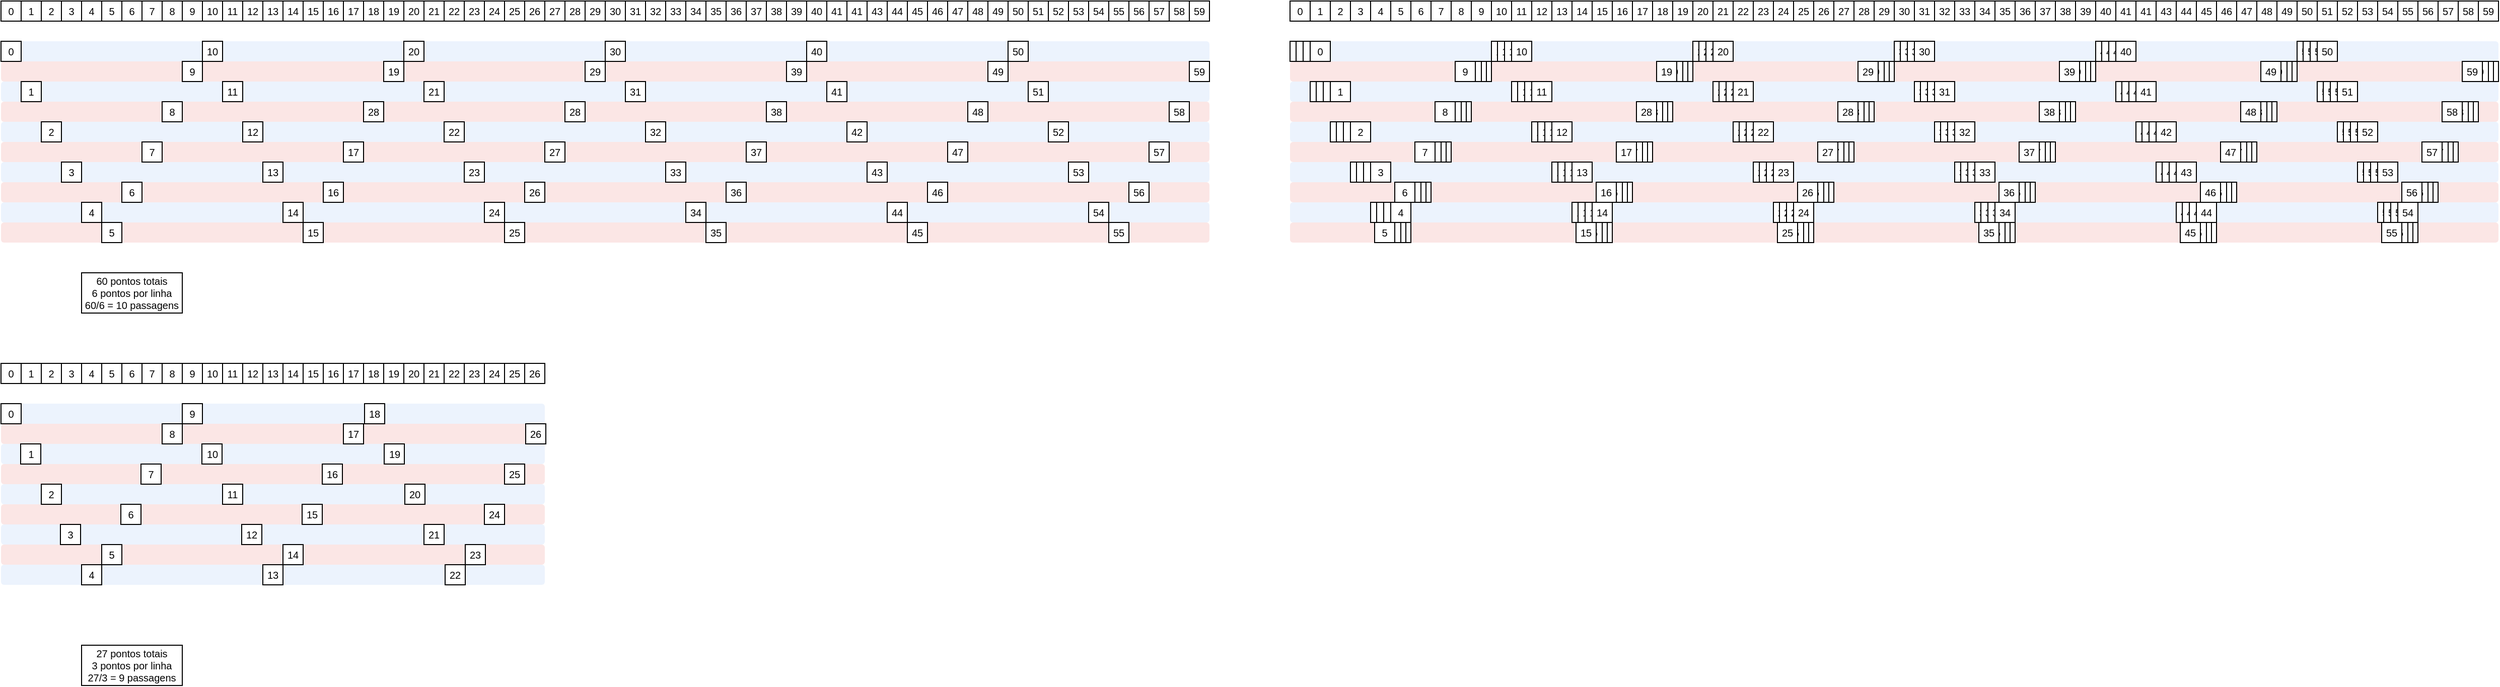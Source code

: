 <mxfile version="17.5.0" type="device" pages="2"><diagram id="EP1t0_UYS1PAkz000eZg" name="Page-1"><mxGraphModel dx="519" dy="667" grid="1" gridSize="10" guides="1" tooltips="1" connect="1" arrows="1" fold="1" page="1" pageScale="1" pageWidth="827" pageHeight="1169" math="0" shadow="0"><root><mxCell id="0"/><mxCell id="1" parent="0"/><mxCell id="O-4JQ5Ix7dBM0uNkfez_-74" value="" style="rounded=1;whiteSpace=wrap;html=1;fontSize=10;fillColor=#f8cecc;opacity=50;strokeColor=none;" parent="1" vertex="1"><mxGeometry x="880" y="500" width="540" height="20" as="geometry"/></mxCell><mxCell id="O-4JQ5Ix7dBM0uNkfez_-75" value="" style="rounded=1;whiteSpace=wrap;html=1;fontSize=10;fillColor=#f8cecc;opacity=50;strokeColor=none;" parent="1" vertex="1"><mxGeometry x="880" y="540" width="540" height="20" as="geometry"/></mxCell><mxCell id="O-4JQ5Ix7dBM0uNkfez_-76" value="" style="rounded=1;whiteSpace=wrap;html=1;fontSize=10;fillColor=#f8cecc;opacity=50;strokeColor=none;" parent="1" vertex="1"><mxGeometry x="880" y="580" width="540" height="20" as="geometry"/></mxCell><mxCell id="O-4JQ5Ix7dBM0uNkfez_-77" value="" style="rounded=1;whiteSpace=wrap;html=1;fontSize=10;fillColor=#dae8fc;strokeColor=none;opacity=50;" parent="1" vertex="1"><mxGeometry x="880" y="440" width="540" height="20" as="geometry"/></mxCell><mxCell id="O-4JQ5Ix7dBM0uNkfez_-78" value="" style="rounded=1;whiteSpace=wrap;html=1;fontSize=10;fillColor=#dae8fc;strokeColor=none;opacity=50;" parent="1" vertex="1"><mxGeometry x="880" y="480" width="540" height="20" as="geometry"/></mxCell><mxCell id="O-4JQ5Ix7dBM0uNkfez_-79" value="" style="rounded=1;whiteSpace=wrap;html=1;fontSize=10;fillColor=#dae8fc;strokeColor=none;opacity=50;" parent="1" vertex="1"><mxGeometry x="880" y="520" width="540" height="20" as="geometry"/></mxCell><mxCell id="O-4JQ5Ix7dBM0uNkfez_-80" value="" style="rounded=1;whiteSpace=wrap;html=1;fontSize=10;fillColor=#dae8fc;strokeColor=none;opacity=50;" parent="1" vertex="1"><mxGeometry x="880" y="560" width="540" height="20" as="geometry"/></mxCell><mxCell id="O-4JQ5Ix7dBM0uNkfez_-81" value="" style="rounded=1;whiteSpace=wrap;html=1;fontSize=10;fillColor=#f8cecc;opacity=50;strokeColor=none;" parent="1" vertex="1"><mxGeometry x="880" y="460" width="540" height="20" as="geometry"/></mxCell><mxCell id="O-4JQ5Ix7dBM0uNkfez_-82" value="" style="rounded=1;whiteSpace=wrap;html=1;fontSize=10;fillColor=#dae8fc;strokeColor=none;opacity=50;" parent="1" vertex="1"><mxGeometry x="880" y="600" width="540" height="20" as="geometry"/></mxCell><mxCell id="8wxR24ASy-7920xYoXFi-248" value="" style="rounded=1;whiteSpace=wrap;html=1;fontSize=10;fillColor=#f8cecc;opacity=50;strokeColor=none;" parent="1" vertex="1"><mxGeometry x="880" y="140" width="1200" height="20" as="geometry"/></mxCell><mxCell id="8wxR24ASy-7920xYoXFi-249" value="" style="rounded=1;whiteSpace=wrap;html=1;fontSize=10;fillColor=#f8cecc;opacity=50;strokeColor=none;" parent="1" vertex="1"><mxGeometry x="880" y="180" width="1200" height="20" as="geometry"/></mxCell><mxCell id="8wxR24ASy-7920xYoXFi-250" value="" style="rounded=1;whiteSpace=wrap;html=1;fontSize=10;fillColor=#f8cecc;opacity=50;strokeColor=none;" parent="1" vertex="1"><mxGeometry x="880" y="220" width="1200" height="20" as="geometry"/></mxCell><mxCell id="8wxR24ASy-7920xYoXFi-251" value="" style="rounded=1;whiteSpace=wrap;html=1;fontSize=10;fillColor=#f8cecc;opacity=50;strokeColor=none;" parent="1" vertex="1"><mxGeometry x="880" y="260" width="1200" height="20" as="geometry"/></mxCell><mxCell id="8wxR24ASy-7920xYoXFi-252" value="" style="rounded=1;whiteSpace=wrap;html=1;fontSize=10;fillColor=#dae8fc;strokeColor=none;opacity=50;" parent="1" vertex="1"><mxGeometry x="880" y="80" width="1200" height="20" as="geometry"/></mxCell><mxCell id="8wxR24ASy-7920xYoXFi-253" value="" style="rounded=1;whiteSpace=wrap;html=1;fontSize=10;fillColor=#dae8fc;strokeColor=none;opacity=50;" parent="1" vertex="1"><mxGeometry x="880" y="120" width="1200" height="20" as="geometry"/></mxCell><mxCell id="8wxR24ASy-7920xYoXFi-254" value="" style="rounded=1;whiteSpace=wrap;html=1;fontSize=10;fillColor=#dae8fc;strokeColor=none;opacity=50;" parent="1" vertex="1"><mxGeometry x="880" y="160" width="1200" height="20" as="geometry"/></mxCell><mxCell id="8wxR24ASy-7920xYoXFi-255" value="" style="rounded=1;whiteSpace=wrap;html=1;fontSize=10;fillColor=#dae8fc;strokeColor=none;opacity=50;" parent="1" vertex="1"><mxGeometry x="880" y="200" width="1200" height="20" as="geometry"/></mxCell><mxCell id="8wxR24ASy-7920xYoXFi-256" value="" style="rounded=1;whiteSpace=wrap;html=1;fontSize=10;fillColor=#dae8fc;strokeColor=none;opacity=50;" parent="1" vertex="1"><mxGeometry x="880" y="240" width="1200" height="20" as="geometry"/></mxCell><mxCell id="8wxR24ASy-7920xYoXFi-257" value="" style="rounded=1;whiteSpace=wrap;html=1;fontSize=10;fillColor=#f8cecc;opacity=50;strokeColor=none;" parent="1" vertex="1"><mxGeometry x="880" y="100" width="1200" height="20" as="geometry"/></mxCell><mxCell id="8wxR24ASy-7920xYoXFi-126" value="60 pontos totais&lt;br&gt;6 pontos por linha&lt;br&gt;60/6 = 10 passagens" style="rounded=0;whiteSpace=wrap;html=1;fontSize=10;" parent="1" vertex="1"><mxGeometry x="960" y="310" width="100" height="40" as="geometry"/></mxCell><mxCell id="8wxR24ASy-7920xYoXFi-127" value="0" style="rounded=0;whiteSpace=wrap;html=1;fontSize=10;" parent="1" vertex="1"><mxGeometry x="880" y="40" width="20" height="20" as="geometry"/></mxCell><mxCell id="8wxR24ASy-7920xYoXFi-128" value="1" style="rounded=0;whiteSpace=wrap;html=1;fontSize=10;" parent="1" vertex="1"><mxGeometry x="900" y="40" width="20" height="20" as="geometry"/></mxCell><mxCell id="8wxR24ASy-7920xYoXFi-129" value="2" style="rounded=0;whiteSpace=wrap;html=1;fontSize=10;" parent="1" vertex="1"><mxGeometry x="920" y="40" width="20" height="20" as="geometry"/></mxCell><mxCell id="8wxR24ASy-7920xYoXFi-130" value="3" style="rounded=0;whiteSpace=wrap;html=1;fontSize=10;" parent="1" vertex="1"><mxGeometry x="940" y="40" width="20" height="20" as="geometry"/></mxCell><mxCell id="8wxR24ASy-7920xYoXFi-131" value="4" style="rounded=0;whiteSpace=wrap;html=1;fontSize=10;" parent="1" vertex="1"><mxGeometry x="960" y="40" width="20" height="20" as="geometry"/></mxCell><mxCell id="8wxR24ASy-7920xYoXFi-132" value="5" style="rounded=0;whiteSpace=wrap;html=1;fontSize=10;" parent="1" vertex="1"><mxGeometry x="980" y="40" width="20" height="20" as="geometry"/></mxCell><mxCell id="8wxR24ASy-7920xYoXFi-133" value="6" style="rounded=0;whiteSpace=wrap;html=1;fontSize=10;" parent="1" vertex="1"><mxGeometry x="1000" y="40" width="20" height="20" as="geometry"/></mxCell><mxCell id="8wxR24ASy-7920xYoXFi-134" value="7" style="rounded=0;whiteSpace=wrap;html=1;fontSize=10;" parent="1" vertex="1"><mxGeometry x="1020" y="40" width="20" height="20" as="geometry"/></mxCell><mxCell id="8wxR24ASy-7920xYoXFi-135" value="8" style="rounded=0;whiteSpace=wrap;html=1;fontSize=10;" parent="1" vertex="1"><mxGeometry x="1040" y="40" width="20" height="20" as="geometry"/></mxCell><mxCell id="8wxR24ASy-7920xYoXFi-136" value="9" style="rounded=0;whiteSpace=wrap;html=1;fontSize=10;" parent="1" vertex="1"><mxGeometry x="1060" y="40" width="20" height="20" as="geometry"/></mxCell><mxCell id="8wxR24ASy-7920xYoXFi-137" value="10" style="rounded=0;whiteSpace=wrap;html=1;fontSize=10;" parent="1" vertex="1"><mxGeometry x="1080" y="40" width="20" height="20" as="geometry"/></mxCell><mxCell id="8wxR24ASy-7920xYoXFi-138" value="11" style="rounded=0;whiteSpace=wrap;html=1;fontSize=10;" parent="1" vertex="1"><mxGeometry x="1100" y="40" width="20" height="20" as="geometry"/></mxCell><mxCell id="8wxR24ASy-7920xYoXFi-139" value="12" style="rounded=0;whiteSpace=wrap;html=1;fontSize=10;" parent="1" vertex="1"><mxGeometry x="1120" y="40" width="20" height="20" as="geometry"/></mxCell><mxCell id="8wxR24ASy-7920xYoXFi-140" value="13" style="rounded=0;whiteSpace=wrap;html=1;fontSize=10;" parent="1" vertex="1"><mxGeometry x="1140" y="40" width="20" height="20" as="geometry"/></mxCell><mxCell id="8wxR24ASy-7920xYoXFi-141" value="14" style="rounded=0;whiteSpace=wrap;html=1;fontSize=10;" parent="1" vertex="1"><mxGeometry x="1160" y="40" width="20" height="20" as="geometry"/></mxCell><mxCell id="8wxR24ASy-7920xYoXFi-142" value="15" style="rounded=0;whiteSpace=wrap;html=1;fontSize=10;" parent="1" vertex="1"><mxGeometry x="1180" y="40" width="20" height="20" as="geometry"/></mxCell><mxCell id="8wxR24ASy-7920xYoXFi-143" value="16" style="rounded=0;whiteSpace=wrap;html=1;fontSize=10;" parent="1" vertex="1"><mxGeometry x="1200" y="40" width="20" height="20" as="geometry"/></mxCell><mxCell id="8wxR24ASy-7920xYoXFi-144" value="17" style="rounded=0;whiteSpace=wrap;html=1;fontSize=10;" parent="1" vertex="1"><mxGeometry x="1220" y="40" width="20" height="20" as="geometry"/></mxCell><mxCell id="8wxR24ASy-7920xYoXFi-145" value="18" style="rounded=0;whiteSpace=wrap;html=1;fontSize=10;" parent="1" vertex="1"><mxGeometry x="1240" y="40" width="20" height="20" as="geometry"/></mxCell><mxCell id="8wxR24ASy-7920xYoXFi-146" value="19" style="rounded=0;whiteSpace=wrap;html=1;fontSize=10;" parent="1" vertex="1"><mxGeometry x="1260" y="40" width="20" height="20" as="geometry"/></mxCell><mxCell id="8wxR24ASy-7920xYoXFi-147" value="20" style="rounded=0;whiteSpace=wrap;html=1;fontSize=10;" parent="1" vertex="1"><mxGeometry x="1280" y="40" width="20" height="20" as="geometry"/></mxCell><mxCell id="8wxR24ASy-7920xYoXFi-148" value="21" style="rounded=0;whiteSpace=wrap;html=1;fontSize=10;" parent="1" vertex="1"><mxGeometry x="1300" y="40" width="20" height="20" as="geometry"/></mxCell><mxCell id="8wxR24ASy-7920xYoXFi-149" value="22" style="rounded=0;whiteSpace=wrap;html=1;fontSize=10;" parent="1" vertex="1"><mxGeometry x="1320" y="40" width="20" height="20" as="geometry"/></mxCell><mxCell id="8wxR24ASy-7920xYoXFi-150" value="23" style="rounded=0;whiteSpace=wrap;html=1;fontSize=10;" parent="1" vertex="1"><mxGeometry x="1340" y="40" width="20" height="20" as="geometry"/></mxCell><mxCell id="8wxR24ASy-7920xYoXFi-151" value="24" style="rounded=0;whiteSpace=wrap;html=1;fontSize=10;" parent="1" vertex="1"><mxGeometry x="1360" y="40" width="20" height="20" as="geometry"/></mxCell><mxCell id="8wxR24ASy-7920xYoXFi-152" value="25" style="rounded=0;whiteSpace=wrap;html=1;fontSize=10;" parent="1" vertex="1"><mxGeometry x="1380" y="40" width="20" height="20" as="geometry"/></mxCell><mxCell id="8wxR24ASy-7920xYoXFi-153" value="26" style="rounded=0;whiteSpace=wrap;html=1;fontSize=10;" parent="1" vertex="1"><mxGeometry x="1400" y="40" width="20" height="20" as="geometry"/></mxCell><mxCell id="8wxR24ASy-7920xYoXFi-154" value="27" style="rounded=0;whiteSpace=wrap;html=1;fontSize=10;" parent="1" vertex="1"><mxGeometry x="1420" y="40" width="20" height="20" as="geometry"/></mxCell><mxCell id="8wxR24ASy-7920xYoXFi-155" value="28" style="rounded=0;whiteSpace=wrap;html=1;fontSize=10;" parent="1" vertex="1"><mxGeometry x="1440" y="40" width="20" height="20" as="geometry"/></mxCell><mxCell id="8wxR24ASy-7920xYoXFi-156" value="29" style="rounded=0;whiteSpace=wrap;html=1;fontSize=10;" parent="1" vertex="1"><mxGeometry x="1460" y="40" width="20" height="20" as="geometry"/></mxCell><mxCell id="8wxR24ASy-7920xYoXFi-157" value="30" style="rounded=0;whiteSpace=wrap;html=1;fontSize=10;" parent="1" vertex="1"><mxGeometry x="1480" y="40" width="20" height="20" as="geometry"/></mxCell><mxCell id="8wxR24ASy-7920xYoXFi-158" value="31" style="rounded=0;whiteSpace=wrap;html=1;fontSize=10;" parent="1" vertex="1"><mxGeometry x="1500" y="40" width="20" height="20" as="geometry"/></mxCell><mxCell id="8wxR24ASy-7920xYoXFi-159" value="32" style="rounded=0;whiteSpace=wrap;html=1;fontSize=10;" parent="1" vertex="1"><mxGeometry x="1520" y="40" width="20" height="20" as="geometry"/></mxCell><mxCell id="8wxR24ASy-7920xYoXFi-160" value="33" style="rounded=0;whiteSpace=wrap;html=1;fontSize=10;" parent="1" vertex="1"><mxGeometry x="1540" y="40" width="20" height="20" as="geometry"/></mxCell><mxCell id="8wxR24ASy-7920xYoXFi-161" value="34" style="rounded=0;whiteSpace=wrap;html=1;fontSize=10;" parent="1" vertex="1"><mxGeometry x="1560" y="40" width="20" height="20" as="geometry"/></mxCell><mxCell id="8wxR24ASy-7920xYoXFi-162" value="35" style="rounded=0;whiteSpace=wrap;html=1;fontSize=10;" parent="1" vertex="1"><mxGeometry x="1580" y="40" width="20" height="20" as="geometry"/></mxCell><mxCell id="8wxR24ASy-7920xYoXFi-163" value="36" style="rounded=0;whiteSpace=wrap;html=1;fontSize=10;" parent="1" vertex="1"><mxGeometry x="1600" y="40" width="20" height="20" as="geometry"/></mxCell><mxCell id="8wxR24ASy-7920xYoXFi-164" value="37" style="rounded=0;whiteSpace=wrap;html=1;fontSize=10;" parent="1" vertex="1"><mxGeometry x="1620" y="40" width="20" height="20" as="geometry"/></mxCell><mxCell id="8wxR24ASy-7920xYoXFi-165" value="38" style="rounded=0;whiteSpace=wrap;html=1;fontSize=10;" parent="1" vertex="1"><mxGeometry x="1640" y="40" width="20" height="20" as="geometry"/></mxCell><mxCell id="8wxR24ASy-7920xYoXFi-166" value="39" style="rounded=0;whiteSpace=wrap;html=1;fontSize=10;" parent="1" vertex="1"><mxGeometry x="1660" y="40" width="20" height="20" as="geometry"/></mxCell><mxCell id="8wxR24ASy-7920xYoXFi-167" value="40" style="rounded=0;whiteSpace=wrap;html=1;fontSize=10;" parent="1" vertex="1"><mxGeometry x="1680" y="40" width="20" height="20" as="geometry"/></mxCell><mxCell id="8wxR24ASy-7920xYoXFi-168" value="0" style="rounded=0;whiteSpace=wrap;html=1;fontSize=10;" parent="1" vertex="1"><mxGeometry x="880" y="80" width="20" height="20" as="geometry"/></mxCell><mxCell id="8wxR24ASy-7920xYoXFi-169" value="10" style="rounded=0;whiteSpace=wrap;html=1;fontSize=10;" parent="1" vertex="1"><mxGeometry x="1080" y="80" width="20" height="20" as="geometry"/></mxCell><mxCell id="8wxR24ASy-7920xYoXFi-170" value="20" style="rounded=0;whiteSpace=wrap;html=1;fontSize=10;" parent="1" vertex="1"><mxGeometry x="1280" y="80" width="20" height="20" as="geometry"/></mxCell><mxCell id="8wxR24ASy-7920xYoXFi-171" value="41" style="rounded=0;whiteSpace=wrap;html=1;fontSize=10;" parent="1" vertex="1"><mxGeometry x="1700" y="40" width="20" height="20" as="geometry"/></mxCell><mxCell id="8wxR24ASy-7920xYoXFi-172" value="41" style="rounded=0;whiteSpace=wrap;html=1;fontSize=10;" parent="1" vertex="1"><mxGeometry x="1720" y="40" width="20" height="20" as="geometry"/></mxCell><mxCell id="8wxR24ASy-7920xYoXFi-173" value="43" style="rounded=0;whiteSpace=wrap;html=1;fontSize=10;" parent="1" vertex="1"><mxGeometry x="1740" y="40" width="20" height="20" as="geometry"/></mxCell><mxCell id="8wxR24ASy-7920xYoXFi-174" value="44" style="rounded=0;whiteSpace=wrap;html=1;fontSize=10;" parent="1" vertex="1"><mxGeometry x="1760" y="40" width="20" height="20" as="geometry"/></mxCell><mxCell id="8wxR24ASy-7920xYoXFi-175" value="45" style="rounded=0;whiteSpace=wrap;html=1;fontSize=10;" parent="1" vertex="1"><mxGeometry x="1780" y="40" width="20" height="20" as="geometry"/></mxCell><mxCell id="8wxR24ASy-7920xYoXFi-176" value="46" style="rounded=0;whiteSpace=wrap;html=1;fontSize=10;" parent="1" vertex="1"><mxGeometry x="1800" y="40" width="20" height="20" as="geometry"/></mxCell><mxCell id="8wxR24ASy-7920xYoXFi-177" value="47" style="rounded=0;whiteSpace=wrap;html=1;fontSize=10;" parent="1" vertex="1"><mxGeometry x="1820" y="40" width="20" height="20" as="geometry"/></mxCell><mxCell id="8wxR24ASy-7920xYoXFi-178" value="48" style="rounded=0;whiteSpace=wrap;html=1;fontSize=10;" parent="1" vertex="1"><mxGeometry x="1840" y="40" width="20" height="20" as="geometry"/></mxCell><mxCell id="8wxR24ASy-7920xYoXFi-179" value="49" style="rounded=0;whiteSpace=wrap;html=1;fontSize=10;" parent="1" vertex="1"><mxGeometry x="1860" y="40" width="20" height="20" as="geometry"/></mxCell><mxCell id="8wxR24ASy-7920xYoXFi-180" value="50" style="rounded=0;whiteSpace=wrap;html=1;fontSize=10;" parent="1" vertex="1"><mxGeometry x="1880" y="40" width="20" height="20" as="geometry"/></mxCell><mxCell id="8wxR24ASy-7920xYoXFi-181" value="51" style="rounded=0;whiteSpace=wrap;html=1;fontSize=10;" parent="1" vertex="1"><mxGeometry x="1900" y="40" width="20" height="20" as="geometry"/></mxCell><mxCell id="8wxR24ASy-7920xYoXFi-182" value="52" style="rounded=0;whiteSpace=wrap;html=1;fontSize=10;" parent="1" vertex="1"><mxGeometry x="1920" y="40" width="20" height="20" as="geometry"/></mxCell><mxCell id="8wxR24ASy-7920xYoXFi-183" value="53" style="rounded=0;whiteSpace=wrap;html=1;fontSize=10;" parent="1" vertex="1"><mxGeometry x="1940" y="40" width="20" height="20" as="geometry"/></mxCell><mxCell id="8wxR24ASy-7920xYoXFi-184" value="54" style="rounded=0;whiteSpace=wrap;html=1;fontSize=10;" parent="1" vertex="1"><mxGeometry x="1960" y="40" width="20" height="20" as="geometry"/></mxCell><mxCell id="8wxR24ASy-7920xYoXFi-185" value="55" style="rounded=0;whiteSpace=wrap;html=1;fontSize=10;" parent="1" vertex="1"><mxGeometry x="1980" y="40" width="20" height="20" as="geometry"/></mxCell><mxCell id="8wxR24ASy-7920xYoXFi-186" value="56" style="rounded=0;whiteSpace=wrap;html=1;fontSize=10;" parent="1" vertex="1"><mxGeometry x="2000" y="40" width="20" height="20" as="geometry"/></mxCell><mxCell id="8wxR24ASy-7920xYoXFi-187" value="57" style="rounded=0;whiteSpace=wrap;html=1;fontSize=10;" parent="1" vertex="1"><mxGeometry x="2020" y="40" width="20" height="20" as="geometry"/></mxCell><mxCell id="8wxR24ASy-7920xYoXFi-188" value="58" style="rounded=0;whiteSpace=wrap;html=1;fontSize=10;" parent="1" vertex="1"><mxGeometry x="2040" y="40" width="20" height="20" as="geometry"/></mxCell><mxCell id="8wxR24ASy-7920xYoXFi-189" value="59" style="rounded=0;whiteSpace=wrap;html=1;fontSize=10;" parent="1" vertex="1"><mxGeometry x="2060" y="40" width="20" height="20" as="geometry"/></mxCell><mxCell id="8wxR24ASy-7920xYoXFi-191" value="30" style="rounded=0;whiteSpace=wrap;html=1;fontSize=10;" parent="1" vertex="1"><mxGeometry x="1480" y="80" width="20" height="20" as="geometry"/></mxCell><mxCell id="8wxR24ASy-7920xYoXFi-192" value="40" style="rounded=0;whiteSpace=wrap;html=1;fontSize=10;" parent="1" vertex="1"><mxGeometry x="1680" y="80" width="20" height="20" as="geometry"/></mxCell><mxCell id="8wxR24ASy-7920xYoXFi-193" value="50" style="rounded=0;whiteSpace=wrap;html=1;fontSize=10;" parent="1" vertex="1"><mxGeometry x="1880" y="80" width="20" height="20" as="geometry"/></mxCell><mxCell id="8wxR24ASy-7920xYoXFi-194" value="9" style="rounded=0;whiteSpace=wrap;html=1;fontSize=10;" parent="1" vertex="1"><mxGeometry x="1060" y="100" width="20" height="20" as="geometry"/></mxCell><mxCell id="8wxR24ASy-7920xYoXFi-195" value="19" style="rounded=0;whiteSpace=wrap;html=1;fontSize=10;" parent="1" vertex="1"><mxGeometry x="1260" y="100" width="20" height="20" as="geometry"/></mxCell><mxCell id="8wxR24ASy-7920xYoXFi-196" value="29" style="rounded=0;whiteSpace=wrap;html=1;fontSize=10;" parent="1" vertex="1"><mxGeometry x="1460" y="100" width="20" height="20" as="geometry"/></mxCell><mxCell id="8wxR24ASy-7920xYoXFi-197" value="39" style="rounded=0;whiteSpace=wrap;html=1;fontSize=10;" parent="1" vertex="1"><mxGeometry x="1660" y="100" width="20" height="20" as="geometry"/></mxCell><mxCell id="8wxR24ASy-7920xYoXFi-198" value="49" style="rounded=0;whiteSpace=wrap;html=1;fontSize=10;" parent="1" vertex="1"><mxGeometry x="1860" y="100" width="20" height="20" as="geometry"/></mxCell><mxCell id="8wxR24ASy-7920xYoXFi-199" value="59" style="rounded=0;whiteSpace=wrap;html=1;fontSize=10;" parent="1" vertex="1"><mxGeometry x="2060" y="100" width="20" height="20" as="geometry"/></mxCell><mxCell id="8wxR24ASy-7920xYoXFi-200" value="1" style="rounded=0;whiteSpace=wrap;html=1;fontSize=10;" parent="1" vertex="1"><mxGeometry x="900" y="120" width="20" height="20" as="geometry"/></mxCell><mxCell id="8wxR24ASy-7920xYoXFi-201" value="11" style="rounded=0;whiteSpace=wrap;html=1;fontSize=10;" parent="1" vertex="1"><mxGeometry x="1100" y="120" width="20" height="20" as="geometry"/></mxCell><mxCell id="8wxR24ASy-7920xYoXFi-202" value="21" style="rounded=0;whiteSpace=wrap;html=1;fontSize=10;" parent="1" vertex="1"><mxGeometry x="1300" y="120" width="20" height="20" as="geometry"/></mxCell><mxCell id="8wxR24ASy-7920xYoXFi-203" value="31" style="rounded=0;whiteSpace=wrap;html=1;fontSize=10;" parent="1" vertex="1"><mxGeometry x="1500" y="120" width="20" height="20" as="geometry"/></mxCell><mxCell id="8wxR24ASy-7920xYoXFi-204" value="41" style="rounded=0;whiteSpace=wrap;html=1;fontSize=10;" parent="1" vertex="1"><mxGeometry x="1700" y="120" width="20" height="20" as="geometry"/></mxCell><mxCell id="8wxR24ASy-7920xYoXFi-205" value="51" style="rounded=0;whiteSpace=wrap;html=1;fontSize=10;" parent="1" vertex="1"><mxGeometry x="1900" y="120" width="20" height="20" as="geometry"/></mxCell><mxCell id="8wxR24ASy-7920xYoXFi-206" value="8" style="rounded=0;whiteSpace=wrap;html=1;fontSize=10;" parent="1" vertex="1"><mxGeometry x="1040" y="140" width="20" height="20" as="geometry"/></mxCell><mxCell id="8wxR24ASy-7920xYoXFi-207" value="28" style="rounded=0;whiteSpace=wrap;html=1;fontSize=10;" parent="1" vertex="1"><mxGeometry x="1240" y="140" width="20" height="20" as="geometry"/></mxCell><mxCell id="8wxR24ASy-7920xYoXFi-208" value="28" style="rounded=0;whiteSpace=wrap;html=1;fontSize=10;" parent="1" vertex="1"><mxGeometry x="1440" y="140" width="20" height="20" as="geometry"/></mxCell><mxCell id="8wxR24ASy-7920xYoXFi-209" value="38" style="rounded=0;whiteSpace=wrap;html=1;fontSize=10;" parent="1" vertex="1"><mxGeometry x="1640" y="140" width="20" height="20" as="geometry"/></mxCell><mxCell id="8wxR24ASy-7920xYoXFi-210" value="48" style="rounded=0;whiteSpace=wrap;html=1;fontSize=10;" parent="1" vertex="1"><mxGeometry x="1840" y="140" width="20" height="20" as="geometry"/></mxCell><mxCell id="8wxR24ASy-7920xYoXFi-211" value="58" style="rounded=0;whiteSpace=wrap;html=1;fontSize=10;" parent="1" vertex="1"><mxGeometry x="2040" y="140" width="20" height="20" as="geometry"/></mxCell><mxCell id="8wxR24ASy-7920xYoXFi-212" value="2" style="rounded=0;whiteSpace=wrap;html=1;fontSize=10;" parent="1" vertex="1"><mxGeometry x="920" y="160" width="20" height="20" as="geometry"/></mxCell><mxCell id="8wxR24ASy-7920xYoXFi-213" value="12" style="rounded=0;whiteSpace=wrap;html=1;fontSize=10;" parent="1" vertex="1"><mxGeometry x="1120" y="160" width="20" height="20" as="geometry"/></mxCell><mxCell id="8wxR24ASy-7920xYoXFi-214" value="22" style="rounded=0;whiteSpace=wrap;html=1;fontSize=10;" parent="1" vertex="1"><mxGeometry x="1320" y="160" width="20" height="20" as="geometry"/></mxCell><mxCell id="8wxR24ASy-7920xYoXFi-215" value="32" style="rounded=0;whiteSpace=wrap;html=1;fontSize=10;" parent="1" vertex="1"><mxGeometry x="1520" y="160" width="20" height="20" as="geometry"/></mxCell><mxCell id="8wxR24ASy-7920xYoXFi-216" value="42" style="rounded=0;whiteSpace=wrap;html=1;fontSize=10;" parent="1" vertex="1"><mxGeometry x="1720" y="160" width="20" height="20" as="geometry"/></mxCell><mxCell id="8wxR24ASy-7920xYoXFi-217" value="52" style="rounded=0;whiteSpace=wrap;html=1;fontSize=10;" parent="1" vertex="1"><mxGeometry x="1920" y="160" width="20" height="20" as="geometry"/></mxCell><mxCell id="8wxR24ASy-7920xYoXFi-218" value="7" style="rounded=0;whiteSpace=wrap;html=1;fontSize=10;" parent="1" vertex="1"><mxGeometry x="1020" y="180" width="20" height="20" as="geometry"/></mxCell><mxCell id="8wxR24ASy-7920xYoXFi-219" value="17" style="rounded=0;whiteSpace=wrap;html=1;fontSize=10;" parent="1" vertex="1"><mxGeometry x="1220" y="180" width="20" height="20" as="geometry"/></mxCell><mxCell id="8wxR24ASy-7920xYoXFi-220" value="27" style="rounded=0;whiteSpace=wrap;html=1;fontSize=10;" parent="1" vertex="1"><mxGeometry x="1420" y="180" width="20" height="20" as="geometry"/></mxCell><mxCell id="8wxR24ASy-7920xYoXFi-221" value="37" style="rounded=0;whiteSpace=wrap;html=1;fontSize=10;" parent="1" vertex="1"><mxGeometry x="1620" y="180" width="20" height="20" as="geometry"/></mxCell><mxCell id="8wxR24ASy-7920xYoXFi-222" value="47" style="rounded=0;whiteSpace=wrap;html=1;fontSize=10;" parent="1" vertex="1"><mxGeometry x="1820" y="180" width="20" height="20" as="geometry"/></mxCell><mxCell id="8wxR24ASy-7920xYoXFi-223" value="57" style="rounded=0;whiteSpace=wrap;html=1;fontSize=10;" parent="1" vertex="1"><mxGeometry x="2020" y="180" width="20" height="20" as="geometry"/></mxCell><mxCell id="8wxR24ASy-7920xYoXFi-224" value="3" style="rounded=0;whiteSpace=wrap;html=1;fontSize=10;" parent="1" vertex="1"><mxGeometry x="940" y="200" width="20" height="20" as="geometry"/></mxCell><mxCell id="8wxR24ASy-7920xYoXFi-225" value="13" style="rounded=0;whiteSpace=wrap;html=1;fontSize=10;" parent="1" vertex="1"><mxGeometry x="1140" y="200" width="20" height="20" as="geometry"/></mxCell><mxCell id="8wxR24ASy-7920xYoXFi-226" value="23" style="rounded=0;whiteSpace=wrap;html=1;fontSize=10;" parent="1" vertex="1"><mxGeometry x="1340" y="200" width="20" height="20" as="geometry"/></mxCell><mxCell id="8wxR24ASy-7920xYoXFi-227" value="33" style="rounded=0;whiteSpace=wrap;html=1;fontSize=10;" parent="1" vertex="1"><mxGeometry x="1540" y="200" width="20" height="20" as="geometry"/></mxCell><mxCell id="8wxR24ASy-7920xYoXFi-228" value="43" style="rounded=0;whiteSpace=wrap;html=1;fontSize=10;" parent="1" vertex="1"><mxGeometry x="1740" y="200" width="20" height="20" as="geometry"/></mxCell><mxCell id="8wxR24ASy-7920xYoXFi-229" value="53" style="rounded=0;whiteSpace=wrap;html=1;fontSize=10;" parent="1" vertex="1"><mxGeometry x="1940" y="200" width="20" height="20" as="geometry"/></mxCell><mxCell id="8wxR24ASy-7920xYoXFi-230" value="6" style="rounded=0;whiteSpace=wrap;html=1;fontSize=10;" parent="1" vertex="1"><mxGeometry x="1000" y="220" width="20" height="20" as="geometry"/></mxCell><mxCell id="8wxR24ASy-7920xYoXFi-231" value="16" style="rounded=0;whiteSpace=wrap;html=1;fontSize=10;" parent="1" vertex="1"><mxGeometry x="1200" y="220" width="20" height="20" as="geometry"/></mxCell><mxCell id="8wxR24ASy-7920xYoXFi-232" value="26" style="rounded=0;whiteSpace=wrap;html=1;fontSize=10;" parent="1" vertex="1"><mxGeometry x="1400" y="220" width="20" height="20" as="geometry"/></mxCell><mxCell id="8wxR24ASy-7920xYoXFi-233" value="36" style="rounded=0;whiteSpace=wrap;html=1;fontSize=10;" parent="1" vertex="1"><mxGeometry x="1600" y="220" width="20" height="20" as="geometry"/></mxCell><mxCell id="8wxR24ASy-7920xYoXFi-234" value="46" style="rounded=0;whiteSpace=wrap;html=1;fontSize=10;" parent="1" vertex="1"><mxGeometry x="1800" y="220" width="20" height="20" as="geometry"/></mxCell><mxCell id="8wxR24ASy-7920xYoXFi-235" value="56" style="rounded=0;whiteSpace=wrap;html=1;fontSize=10;" parent="1" vertex="1"><mxGeometry x="2000" y="220" width="20" height="20" as="geometry"/></mxCell><mxCell id="8wxR24ASy-7920xYoXFi-236" value="4" style="rounded=0;whiteSpace=wrap;html=1;fontSize=10;" parent="1" vertex="1"><mxGeometry x="960" y="240" width="20" height="20" as="geometry"/></mxCell><mxCell id="8wxR24ASy-7920xYoXFi-237" value="14" style="rounded=0;whiteSpace=wrap;html=1;fontSize=10;" parent="1" vertex="1"><mxGeometry x="1160" y="240" width="20" height="20" as="geometry"/></mxCell><mxCell id="8wxR24ASy-7920xYoXFi-238" value="24" style="rounded=0;whiteSpace=wrap;html=1;fontSize=10;" parent="1" vertex="1"><mxGeometry x="1360" y="240" width="20" height="20" as="geometry"/></mxCell><mxCell id="8wxR24ASy-7920xYoXFi-239" value="34" style="rounded=0;whiteSpace=wrap;html=1;fontSize=10;" parent="1" vertex="1"><mxGeometry x="1560" y="240" width="20" height="20" as="geometry"/></mxCell><mxCell id="8wxR24ASy-7920xYoXFi-240" value="44" style="rounded=0;whiteSpace=wrap;html=1;fontSize=10;" parent="1" vertex="1"><mxGeometry x="1760" y="240" width="20" height="20" as="geometry"/></mxCell><mxCell id="8wxR24ASy-7920xYoXFi-241" value="54" style="rounded=0;whiteSpace=wrap;html=1;fontSize=10;" parent="1" vertex="1"><mxGeometry x="1960" y="240" width="20" height="20" as="geometry"/></mxCell><mxCell id="8wxR24ASy-7920xYoXFi-242" value="5" style="rounded=0;whiteSpace=wrap;html=1;fontSize=10;" parent="1" vertex="1"><mxGeometry x="980" y="260" width="20" height="20" as="geometry"/></mxCell><mxCell id="8wxR24ASy-7920xYoXFi-243" value="15" style="rounded=0;whiteSpace=wrap;html=1;fontSize=10;" parent="1" vertex="1"><mxGeometry x="1180" y="260" width="20" height="20" as="geometry"/></mxCell><mxCell id="8wxR24ASy-7920xYoXFi-244" value="25" style="rounded=0;whiteSpace=wrap;html=1;fontSize=10;" parent="1" vertex="1"><mxGeometry x="1380" y="260" width="20" height="20" as="geometry"/></mxCell><mxCell id="8wxR24ASy-7920xYoXFi-245" value="35" style="rounded=0;whiteSpace=wrap;html=1;fontSize=10;" parent="1" vertex="1"><mxGeometry x="1580" y="260" width="20" height="20" as="geometry"/></mxCell><mxCell id="8wxR24ASy-7920xYoXFi-246" value="45" style="rounded=0;whiteSpace=wrap;html=1;fontSize=10;" parent="1" vertex="1"><mxGeometry x="1780" y="260" width="20" height="20" as="geometry"/></mxCell><mxCell id="8wxR24ASy-7920xYoXFi-247" value="55" style="rounded=0;whiteSpace=wrap;html=1;fontSize=10;" parent="1" vertex="1"><mxGeometry x="1980" y="260" width="20" height="20" as="geometry"/></mxCell><mxCell id="O-4JQ5Ix7dBM0uNkfez_-1" value="0" style="rounded=0;whiteSpace=wrap;html=1;fontSize=10;" parent="1" vertex="1"><mxGeometry x="880" y="400" width="20" height="20" as="geometry"/></mxCell><mxCell id="O-4JQ5Ix7dBM0uNkfez_-2" value="1" style="rounded=0;whiteSpace=wrap;html=1;fontSize=10;" parent="1" vertex="1"><mxGeometry x="900" y="400" width="20" height="20" as="geometry"/></mxCell><mxCell id="O-4JQ5Ix7dBM0uNkfez_-3" value="2" style="rounded=0;whiteSpace=wrap;html=1;fontSize=10;" parent="1" vertex="1"><mxGeometry x="920" y="400" width="20" height="20" as="geometry"/></mxCell><mxCell id="O-4JQ5Ix7dBM0uNkfez_-4" value="3" style="rounded=0;whiteSpace=wrap;html=1;fontSize=10;" parent="1" vertex="1"><mxGeometry x="940" y="400" width="20" height="20" as="geometry"/></mxCell><mxCell id="O-4JQ5Ix7dBM0uNkfez_-5" value="4" style="rounded=0;whiteSpace=wrap;html=1;fontSize=10;" parent="1" vertex="1"><mxGeometry x="960" y="400" width="20" height="20" as="geometry"/></mxCell><mxCell id="O-4JQ5Ix7dBM0uNkfez_-6" value="5" style="rounded=0;whiteSpace=wrap;html=1;fontSize=10;" parent="1" vertex="1"><mxGeometry x="980" y="400" width="20" height="20" as="geometry"/></mxCell><mxCell id="O-4JQ5Ix7dBM0uNkfez_-7" value="6" style="rounded=0;whiteSpace=wrap;html=1;fontSize=10;" parent="1" vertex="1"><mxGeometry x="1000" y="400" width="20" height="20" as="geometry"/></mxCell><mxCell id="O-4JQ5Ix7dBM0uNkfez_-8" value="7" style="rounded=0;whiteSpace=wrap;html=1;fontSize=10;" parent="1" vertex="1"><mxGeometry x="1020" y="400" width="20" height="20" as="geometry"/></mxCell><mxCell id="O-4JQ5Ix7dBM0uNkfez_-9" value="8" style="rounded=0;whiteSpace=wrap;html=1;fontSize=10;" parent="1" vertex="1"><mxGeometry x="1040" y="400" width="20" height="20" as="geometry"/></mxCell><mxCell id="O-4JQ5Ix7dBM0uNkfez_-10" value="9" style="rounded=0;whiteSpace=wrap;html=1;fontSize=10;" parent="1" vertex="1"><mxGeometry x="1060" y="400" width="20" height="20" as="geometry"/></mxCell><mxCell id="O-4JQ5Ix7dBM0uNkfez_-11" value="10" style="rounded=0;whiteSpace=wrap;html=1;fontSize=10;" parent="1" vertex="1"><mxGeometry x="1080" y="400" width="20" height="20" as="geometry"/></mxCell><mxCell id="O-4JQ5Ix7dBM0uNkfez_-12" value="11" style="rounded=0;whiteSpace=wrap;html=1;fontSize=10;" parent="1" vertex="1"><mxGeometry x="1100" y="400" width="20" height="20" as="geometry"/></mxCell><mxCell id="O-4JQ5Ix7dBM0uNkfez_-13" value="12" style="rounded=0;whiteSpace=wrap;html=1;fontSize=10;" parent="1" vertex="1"><mxGeometry x="1120" y="400" width="20" height="20" as="geometry"/></mxCell><mxCell id="O-4JQ5Ix7dBM0uNkfez_-14" value="13" style="rounded=0;whiteSpace=wrap;html=1;fontSize=10;" parent="1" vertex="1"><mxGeometry x="1140" y="400" width="20" height="20" as="geometry"/></mxCell><mxCell id="O-4JQ5Ix7dBM0uNkfez_-15" value="14" style="rounded=0;whiteSpace=wrap;html=1;fontSize=10;" parent="1" vertex="1"><mxGeometry x="1160" y="400" width="20" height="20" as="geometry"/></mxCell><mxCell id="O-4JQ5Ix7dBM0uNkfez_-16" value="15" style="rounded=0;whiteSpace=wrap;html=1;fontSize=10;" parent="1" vertex="1"><mxGeometry x="1180" y="400" width="20" height="20" as="geometry"/></mxCell><mxCell id="O-4JQ5Ix7dBM0uNkfez_-17" value="16" style="rounded=0;whiteSpace=wrap;html=1;fontSize=10;" parent="1" vertex="1"><mxGeometry x="1200" y="400" width="20" height="20" as="geometry"/></mxCell><mxCell id="O-4JQ5Ix7dBM0uNkfez_-18" value="17" style="rounded=0;whiteSpace=wrap;html=1;fontSize=10;" parent="1" vertex="1"><mxGeometry x="1220" y="400" width="20" height="20" as="geometry"/></mxCell><mxCell id="O-4JQ5Ix7dBM0uNkfez_-19" value="18" style="rounded=0;whiteSpace=wrap;html=1;fontSize=10;" parent="1" vertex="1"><mxGeometry x="1240" y="400" width="20" height="20" as="geometry"/></mxCell><mxCell id="O-4JQ5Ix7dBM0uNkfez_-20" value="19" style="rounded=0;whiteSpace=wrap;html=1;fontSize=10;" parent="1" vertex="1"><mxGeometry x="1260" y="400" width="20" height="20" as="geometry"/></mxCell><mxCell id="O-4JQ5Ix7dBM0uNkfez_-21" value="20" style="rounded=0;whiteSpace=wrap;html=1;fontSize=10;" parent="1" vertex="1"><mxGeometry x="1280" y="400" width="20" height="20" as="geometry"/></mxCell><mxCell id="O-4JQ5Ix7dBM0uNkfez_-22" value="0" style="rounded=0;whiteSpace=wrap;html=1;fontSize=10;" parent="1" vertex="1"><mxGeometry x="880" y="440" width="20" height="20" as="geometry"/></mxCell><mxCell id="O-4JQ5Ix7dBM0uNkfez_-23" value="9" style="rounded=0;whiteSpace=wrap;html=1;fontSize=10;" parent="1" vertex="1"><mxGeometry x="1060" y="440" width="20" height="20" as="geometry"/></mxCell><mxCell id="O-4JQ5Ix7dBM0uNkfez_-24" value="18" style="rounded=0;whiteSpace=wrap;html=1;fontSize=10;" parent="1" vertex="1"><mxGeometry x="1241" y="440" width="20" height="20" as="geometry"/></mxCell><mxCell id="O-4JQ5Ix7dBM0uNkfez_-43" value="27 pontos totais&lt;br&gt;3 pontos por linha&lt;br&gt;27/3 = 9 passagens" style="rounded=0;whiteSpace=wrap;html=1;fontSize=10;" parent="1" vertex="1"><mxGeometry x="960" y="680" width="100" height="40" as="geometry"/></mxCell><mxCell id="O-4JQ5Ix7dBM0uNkfez_-44" value="21" style="rounded=0;whiteSpace=wrap;html=1;fontSize=10;" parent="1" vertex="1"><mxGeometry x="1300" y="400" width="20" height="20" as="geometry"/></mxCell><mxCell id="O-4JQ5Ix7dBM0uNkfez_-45" value="22" style="rounded=0;whiteSpace=wrap;html=1;fontSize=10;" parent="1" vertex="1"><mxGeometry x="1320" y="400" width="20" height="20" as="geometry"/></mxCell><mxCell id="O-4JQ5Ix7dBM0uNkfez_-46" value="23" style="rounded=0;whiteSpace=wrap;html=1;fontSize=10;" parent="1" vertex="1"><mxGeometry x="1340" y="400" width="20" height="20" as="geometry"/></mxCell><mxCell id="O-4JQ5Ix7dBM0uNkfez_-47" value="24" style="rounded=0;whiteSpace=wrap;html=1;fontSize=10;" parent="1" vertex="1"><mxGeometry x="1360" y="400" width="20" height="20" as="geometry"/></mxCell><mxCell id="O-4JQ5Ix7dBM0uNkfez_-48" value="25" style="rounded=0;whiteSpace=wrap;html=1;fontSize=10;" parent="1" vertex="1"><mxGeometry x="1380" y="400" width="20" height="20" as="geometry"/></mxCell><mxCell id="O-4JQ5Ix7dBM0uNkfez_-49" value="26" style="rounded=0;whiteSpace=wrap;html=1;fontSize=10;" parent="1" vertex="1"><mxGeometry x="1400" y="400" width="20" height="20" as="geometry"/></mxCell><mxCell id="O-4JQ5Ix7dBM0uNkfez_-50" value="8" style="rounded=0;whiteSpace=wrap;html=1;fontSize=10;" parent="1" vertex="1"><mxGeometry x="1040" y="460" width="20" height="20" as="geometry"/></mxCell><mxCell id="O-4JQ5Ix7dBM0uNkfez_-51" value="17" style="rounded=0;whiteSpace=wrap;html=1;fontSize=10;" parent="1" vertex="1"><mxGeometry x="1220" y="460" width="20" height="20" as="geometry"/></mxCell><mxCell id="O-4JQ5Ix7dBM0uNkfez_-52" value="26" style="rounded=0;whiteSpace=wrap;html=1;fontSize=10;" parent="1" vertex="1"><mxGeometry x="1401" y="460" width="20" height="20" as="geometry"/></mxCell><mxCell id="O-4JQ5Ix7dBM0uNkfez_-53" value="1" style="rounded=0;whiteSpace=wrap;html=1;fontSize=10;" parent="1" vertex="1"><mxGeometry x="899.5" y="480" width="20" height="20" as="geometry"/></mxCell><mxCell id="O-4JQ5Ix7dBM0uNkfez_-54" value="10" style="rounded=0;whiteSpace=wrap;html=1;fontSize=10;" parent="1" vertex="1"><mxGeometry x="1079.5" y="480" width="20" height="20" as="geometry"/></mxCell><mxCell id="O-4JQ5Ix7dBM0uNkfez_-55" value="19" style="rounded=0;whiteSpace=wrap;html=1;fontSize=10;" parent="1" vertex="1"><mxGeometry x="1260.5" y="480" width="20" height="20" as="geometry"/></mxCell><mxCell id="O-4JQ5Ix7dBM0uNkfez_-56" value="7" style="rounded=0;whiteSpace=wrap;html=1;fontSize=10;" parent="1" vertex="1"><mxGeometry x="1019" y="500" width="20" height="20" as="geometry"/></mxCell><mxCell id="O-4JQ5Ix7dBM0uNkfez_-57" value="16" style="rounded=0;whiteSpace=wrap;html=1;fontSize=10;" parent="1" vertex="1"><mxGeometry x="1199" y="500" width="20" height="20" as="geometry"/></mxCell><mxCell id="O-4JQ5Ix7dBM0uNkfez_-58" value="25" style="rounded=0;whiteSpace=wrap;html=1;fontSize=10;" parent="1" vertex="1"><mxGeometry x="1380" y="500" width="20" height="20" as="geometry"/></mxCell><mxCell id="O-4JQ5Ix7dBM0uNkfez_-59" value="2" style="rounded=0;whiteSpace=wrap;html=1;fontSize=10;" parent="1" vertex="1"><mxGeometry x="920" y="520" width="20" height="20" as="geometry"/></mxCell><mxCell id="O-4JQ5Ix7dBM0uNkfez_-60" value="11" style="rounded=0;whiteSpace=wrap;html=1;fontSize=10;" parent="1" vertex="1"><mxGeometry x="1100" y="520" width="20" height="20" as="geometry"/></mxCell><mxCell id="O-4JQ5Ix7dBM0uNkfez_-61" value="20" style="rounded=0;whiteSpace=wrap;html=1;fontSize=10;" parent="1" vertex="1"><mxGeometry x="1281" y="520" width="20" height="20" as="geometry"/></mxCell><mxCell id="O-4JQ5Ix7dBM0uNkfez_-62" value="6" style="rounded=0;whiteSpace=wrap;html=1;fontSize=10;" parent="1" vertex="1"><mxGeometry x="999" y="540" width="20" height="20" as="geometry"/></mxCell><mxCell id="O-4JQ5Ix7dBM0uNkfez_-63" value="15" style="rounded=0;whiteSpace=wrap;html=1;fontSize=10;" parent="1" vertex="1"><mxGeometry x="1179" y="540" width="20" height="20" as="geometry"/></mxCell><mxCell id="O-4JQ5Ix7dBM0uNkfez_-64" value="24" style="rounded=0;whiteSpace=wrap;html=1;fontSize=10;" parent="1" vertex="1"><mxGeometry x="1360" y="540" width="20" height="20" as="geometry"/></mxCell><mxCell id="O-4JQ5Ix7dBM0uNkfez_-65" value="3" style="rounded=0;whiteSpace=wrap;html=1;fontSize=10;" parent="1" vertex="1"><mxGeometry x="939" y="560" width="20" height="20" as="geometry"/></mxCell><mxCell id="O-4JQ5Ix7dBM0uNkfez_-66" value="12" style="rounded=0;whiteSpace=wrap;html=1;fontSize=10;" parent="1" vertex="1"><mxGeometry x="1119" y="560" width="20" height="20" as="geometry"/></mxCell><mxCell id="O-4JQ5Ix7dBM0uNkfez_-67" value="21" style="rounded=0;whiteSpace=wrap;html=1;fontSize=10;" parent="1" vertex="1"><mxGeometry x="1300" y="560" width="20" height="20" as="geometry"/></mxCell><mxCell id="O-4JQ5Ix7dBM0uNkfez_-68" value="5" style="rounded=0;whiteSpace=wrap;html=1;fontSize=10;" parent="1" vertex="1"><mxGeometry x="980" y="580" width="20" height="20" as="geometry"/></mxCell><mxCell id="O-4JQ5Ix7dBM0uNkfez_-69" value="14" style="rounded=0;whiteSpace=wrap;html=1;fontSize=10;" parent="1" vertex="1"><mxGeometry x="1160" y="580" width="20" height="20" as="geometry"/></mxCell><mxCell id="O-4JQ5Ix7dBM0uNkfez_-70" value="23" style="rounded=0;whiteSpace=wrap;html=1;fontSize=10;" parent="1" vertex="1"><mxGeometry x="1341" y="580" width="20" height="20" as="geometry"/></mxCell><mxCell id="O-4JQ5Ix7dBM0uNkfez_-71" value="4" style="rounded=0;whiteSpace=wrap;html=1;fontSize=10;" parent="1" vertex="1"><mxGeometry x="960" y="600" width="20" height="20" as="geometry"/></mxCell><mxCell id="O-4JQ5Ix7dBM0uNkfez_-72" value="13" style="rounded=0;whiteSpace=wrap;html=1;fontSize=10;" parent="1" vertex="1"><mxGeometry x="1140" y="600" width="20" height="20" as="geometry"/></mxCell><mxCell id="O-4JQ5Ix7dBM0uNkfez_-73" value="22" style="rounded=0;whiteSpace=wrap;html=1;fontSize=10;" parent="1" vertex="1"><mxGeometry x="1321" y="600" width="20" height="20" as="geometry"/></mxCell><mxCell id="_uzxq4A1OEcyLNEWUpps-1" value="" style="rounded=1;whiteSpace=wrap;html=1;fontSize=10;fillColor=#f8cecc;opacity=50;strokeColor=none;" parent="1" vertex="1"><mxGeometry x="2160" y="140" width="1200" height="20" as="geometry"/></mxCell><mxCell id="_uzxq4A1OEcyLNEWUpps-2" value="" style="rounded=1;whiteSpace=wrap;html=1;fontSize=10;fillColor=#f8cecc;opacity=50;strokeColor=none;" parent="1" vertex="1"><mxGeometry x="2160" y="180" width="1200" height="20" as="geometry"/></mxCell><mxCell id="_uzxq4A1OEcyLNEWUpps-3" value="" style="rounded=1;whiteSpace=wrap;html=1;fontSize=10;fillColor=#f8cecc;opacity=50;strokeColor=none;" parent="1" vertex="1"><mxGeometry x="2160" y="220" width="1200" height="20" as="geometry"/></mxCell><mxCell id="_uzxq4A1OEcyLNEWUpps-4" value="" style="rounded=1;whiteSpace=wrap;html=1;fontSize=10;fillColor=#f8cecc;opacity=50;strokeColor=none;" parent="1" vertex="1"><mxGeometry x="2160" y="260" width="1200" height="20" as="geometry"/></mxCell><mxCell id="_uzxq4A1OEcyLNEWUpps-5" value="" style="rounded=1;whiteSpace=wrap;html=1;fontSize=10;fillColor=#dae8fc;strokeColor=none;opacity=50;" parent="1" vertex="1"><mxGeometry x="2160" y="80" width="1200" height="20" as="geometry"/></mxCell><mxCell id="_uzxq4A1OEcyLNEWUpps-6" value="" style="rounded=1;whiteSpace=wrap;html=1;fontSize=10;fillColor=#dae8fc;strokeColor=none;opacity=50;" parent="1" vertex="1"><mxGeometry x="2160" y="120" width="1200" height="20" as="geometry"/></mxCell><mxCell id="_uzxq4A1OEcyLNEWUpps-7" value="" style="rounded=1;whiteSpace=wrap;html=1;fontSize=10;fillColor=#dae8fc;strokeColor=none;opacity=50;" parent="1" vertex="1"><mxGeometry x="2160" y="160" width="1200" height="20" as="geometry"/></mxCell><mxCell id="_uzxq4A1OEcyLNEWUpps-8" value="" style="rounded=1;whiteSpace=wrap;html=1;fontSize=10;fillColor=#dae8fc;strokeColor=none;opacity=50;" parent="1" vertex="1"><mxGeometry x="2160" y="200" width="1200" height="20" as="geometry"/></mxCell><mxCell id="_uzxq4A1OEcyLNEWUpps-9" value="" style="rounded=1;whiteSpace=wrap;html=1;fontSize=10;fillColor=#dae8fc;strokeColor=none;opacity=50;" parent="1" vertex="1"><mxGeometry x="2160" y="240" width="1200" height="20" as="geometry"/></mxCell><mxCell id="_uzxq4A1OEcyLNEWUpps-10" value="" style="rounded=1;whiteSpace=wrap;html=1;fontSize=10;fillColor=#f8cecc;opacity=50;strokeColor=none;" parent="1" vertex="1"><mxGeometry x="2160" y="100" width="1200" height="20" as="geometry"/></mxCell><mxCell id="_uzxq4A1OEcyLNEWUpps-11" value="0" style="rounded=0;whiteSpace=wrap;html=1;fontSize=10;" parent="1" vertex="1"><mxGeometry x="2160" y="40" width="20" height="20" as="geometry"/></mxCell><mxCell id="_uzxq4A1OEcyLNEWUpps-12" value="1" style="rounded=0;whiteSpace=wrap;html=1;fontSize=10;" parent="1" vertex="1"><mxGeometry x="2180" y="40" width="20" height="20" as="geometry"/></mxCell><mxCell id="_uzxq4A1OEcyLNEWUpps-13" value="2" style="rounded=0;whiteSpace=wrap;html=1;fontSize=10;" parent="1" vertex="1"><mxGeometry x="2200" y="40" width="20" height="20" as="geometry"/></mxCell><mxCell id="_uzxq4A1OEcyLNEWUpps-14" value="3" style="rounded=0;whiteSpace=wrap;html=1;fontSize=10;" parent="1" vertex="1"><mxGeometry x="2220" y="40" width="20" height="20" as="geometry"/></mxCell><mxCell id="_uzxq4A1OEcyLNEWUpps-15" value="4" style="rounded=0;whiteSpace=wrap;html=1;fontSize=10;" parent="1" vertex="1"><mxGeometry x="2240" y="40" width="20" height="20" as="geometry"/></mxCell><mxCell id="_uzxq4A1OEcyLNEWUpps-16" value="5" style="rounded=0;whiteSpace=wrap;html=1;fontSize=10;" parent="1" vertex="1"><mxGeometry x="2260" y="40" width="20" height="20" as="geometry"/></mxCell><mxCell id="_uzxq4A1OEcyLNEWUpps-17" value="6" style="rounded=0;whiteSpace=wrap;html=1;fontSize=10;" parent="1" vertex="1"><mxGeometry x="2280" y="40" width="20" height="20" as="geometry"/></mxCell><mxCell id="_uzxq4A1OEcyLNEWUpps-18" value="7" style="rounded=0;whiteSpace=wrap;html=1;fontSize=10;" parent="1" vertex="1"><mxGeometry x="2300" y="40" width="20" height="20" as="geometry"/></mxCell><mxCell id="_uzxq4A1OEcyLNEWUpps-19" value="8" style="rounded=0;whiteSpace=wrap;html=1;fontSize=10;" parent="1" vertex="1"><mxGeometry x="2320" y="40" width="20" height="20" as="geometry"/></mxCell><mxCell id="_uzxq4A1OEcyLNEWUpps-20" value="9" style="rounded=0;whiteSpace=wrap;html=1;fontSize=10;" parent="1" vertex="1"><mxGeometry x="2340" y="40" width="20" height="20" as="geometry"/></mxCell><mxCell id="_uzxq4A1OEcyLNEWUpps-21" value="10" style="rounded=0;whiteSpace=wrap;html=1;fontSize=10;" parent="1" vertex="1"><mxGeometry x="2360" y="40" width="20" height="20" as="geometry"/></mxCell><mxCell id="_uzxq4A1OEcyLNEWUpps-22" value="11" style="rounded=0;whiteSpace=wrap;html=1;fontSize=10;" parent="1" vertex="1"><mxGeometry x="2380" y="40" width="20" height="20" as="geometry"/></mxCell><mxCell id="_uzxq4A1OEcyLNEWUpps-23" value="12" style="rounded=0;whiteSpace=wrap;html=1;fontSize=10;" parent="1" vertex="1"><mxGeometry x="2400" y="40" width="20" height="20" as="geometry"/></mxCell><mxCell id="_uzxq4A1OEcyLNEWUpps-24" value="13" style="rounded=0;whiteSpace=wrap;html=1;fontSize=10;" parent="1" vertex="1"><mxGeometry x="2420" y="40" width="20" height="20" as="geometry"/></mxCell><mxCell id="_uzxq4A1OEcyLNEWUpps-25" value="14" style="rounded=0;whiteSpace=wrap;html=1;fontSize=10;" parent="1" vertex="1"><mxGeometry x="2440" y="40" width="20" height="20" as="geometry"/></mxCell><mxCell id="_uzxq4A1OEcyLNEWUpps-26" value="15" style="rounded=0;whiteSpace=wrap;html=1;fontSize=10;" parent="1" vertex="1"><mxGeometry x="2460" y="40" width="20" height="20" as="geometry"/></mxCell><mxCell id="_uzxq4A1OEcyLNEWUpps-27" value="16" style="rounded=0;whiteSpace=wrap;html=1;fontSize=10;" parent="1" vertex="1"><mxGeometry x="2480" y="40" width="20" height="20" as="geometry"/></mxCell><mxCell id="_uzxq4A1OEcyLNEWUpps-28" value="17" style="rounded=0;whiteSpace=wrap;html=1;fontSize=10;" parent="1" vertex="1"><mxGeometry x="2500" y="40" width="20" height="20" as="geometry"/></mxCell><mxCell id="_uzxq4A1OEcyLNEWUpps-29" value="18" style="rounded=0;whiteSpace=wrap;html=1;fontSize=10;" parent="1" vertex="1"><mxGeometry x="2520" y="40" width="20" height="20" as="geometry"/></mxCell><mxCell id="_uzxq4A1OEcyLNEWUpps-30" value="19" style="rounded=0;whiteSpace=wrap;html=1;fontSize=10;" parent="1" vertex="1"><mxGeometry x="2540" y="40" width="20" height="20" as="geometry"/></mxCell><mxCell id="_uzxq4A1OEcyLNEWUpps-31" value="20" style="rounded=0;whiteSpace=wrap;html=1;fontSize=10;" parent="1" vertex="1"><mxGeometry x="2560" y="40" width="20" height="20" as="geometry"/></mxCell><mxCell id="_uzxq4A1OEcyLNEWUpps-32" value="21" style="rounded=0;whiteSpace=wrap;html=1;fontSize=10;" parent="1" vertex="1"><mxGeometry x="2580" y="40" width="20" height="20" as="geometry"/></mxCell><mxCell id="_uzxq4A1OEcyLNEWUpps-33" value="22" style="rounded=0;whiteSpace=wrap;html=1;fontSize=10;" parent="1" vertex="1"><mxGeometry x="2600" y="40" width="20" height="20" as="geometry"/></mxCell><mxCell id="_uzxq4A1OEcyLNEWUpps-34" value="23" style="rounded=0;whiteSpace=wrap;html=1;fontSize=10;" parent="1" vertex="1"><mxGeometry x="2620" y="40" width="20" height="20" as="geometry"/></mxCell><mxCell id="_uzxq4A1OEcyLNEWUpps-35" value="24" style="rounded=0;whiteSpace=wrap;html=1;fontSize=10;" parent="1" vertex="1"><mxGeometry x="2640" y="40" width="20" height="20" as="geometry"/></mxCell><mxCell id="_uzxq4A1OEcyLNEWUpps-36" value="25" style="rounded=0;whiteSpace=wrap;html=1;fontSize=10;" parent="1" vertex="1"><mxGeometry x="2660" y="40" width="20" height="20" as="geometry"/></mxCell><mxCell id="_uzxq4A1OEcyLNEWUpps-37" value="26" style="rounded=0;whiteSpace=wrap;html=1;fontSize=10;" parent="1" vertex="1"><mxGeometry x="2680" y="40" width="20" height="20" as="geometry"/></mxCell><mxCell id="_uzxq4A1OEcyLNEWUpps-38" value="27" style="rounded=0;whiteSpace=wrap;html=1;fontSize=10;" parent="1" vertex="1"><mxGeometry x="2700" y="40" width="20" height="20" as="geometry"/></mxCell><mxCell id="_uzxq4A1OEcyLNEWUpps-39" value="28" style="rounded=0;whiteSpace=wrap;html=1;fontSize=10;" parent="1" vertex="1"><mxGeometry x="2720" y="40" width="20" height="20" as="geometry"/></mxCell><mxCell id="_uzxq4A1OEcyLNEWUpps-40" value="29" style="rounded=0;whiteSpace=wrap;html=1;fontSize=10;" parent="1" vertex="1"><mxGeometry x="2740" y="40" width="20" height="20" as="geometry"/></mxCell><mxCell id="_uzxq4A1OEcyLNEWUpps-41" value="30" style="rounded=0;whiteSpace=wrap;html=1;fontSize=10;" parent="1" vertex="1"><mxGeometry x="2760" y="40" width="20" height="20" as="geometry"/></mxCell><mxCell id="_uzxq4A1OEcyLNEWUpps-42" value="31" style="rounded=0;whiteSpace=wrap;html=1;fontSize=10;" parent="1" vertex="1"><mxGeometry x="2780" y="40" width="20" height="20" as="geometry"/></mxCell><mxCell id="_uzxq4A1OEcyLNEWUpps-43" value="32" style="rounded=0;whiteSpace=wrap;html=1;fontSize=10;" parent="1" vertex="1"><mxGeometry x="2800" y="40" width="20" height="20" as="geometry"/></mxCell><mxCell id="_uzxq4A1OEcyLNEWUpps-44" value="33" style="rounded=0;whiteSpace=wrap;html=1;fontSize=10;" parent="1" vertex="1"><mxGeometry x="2820" y="40" width="20" height="20" as="geometry"/></mxCell><mxCell id="_uzxq4A1OEcyLNEWUpps-45" value="34" style="rounded=0;whiteSpace=wrap;html=1;fontSize=10;" parent="1" vertex="1"><mxGeometry x="2840" y="40" width="20" height="20" as="geometry"/></mxCell><mxCell id="_uzxq4A1OEcyLNEWUpps-46" value="35" style="rounded=0;whiteSpace=wrap;html=1;fontSize=10;" parent="1" vertex="1"><mxGeometry x="2860" y="40" width="20" height="20" as="geometry"/></mxCell><mxCell id="_uzxq4A1OEcyLNEWUpps-47" value="36" style="rounded=0;whiteSpace=wrap;html=1;fontSize=10;" parent="1" vertex="1"><mxGeometry x="2880" y="40" width="20" height="20" as="geometry"/></mxCell><mxCell id="_uzxq4A1OEcyLNEWUpps-48" value="37" style="rounded=0;whiteSpace=wrap;html=1;fontSize=10;" parent="1" vertex="1"><mxGeometry x="2900" y="40" width="20" height="20" as="geometry"/></mxCell><mxCell id="_uzxq4A1OEcyLNEWUpps-49" value="38" style="rounded=0;whiteSpace=wrap;html=1;fontSize=10;" parent="1" vertex="1"><mxGeometry x="2920" y="40" width="20" height="20" as="geometry"/></mxCell><mxCell id="_uzxq4A1OEcyLNEWUpps-50" value="39" style="rounded=0;whiteSpace=wrap;html=1;fontSize=10;" parent="1" vertex="1"><mxGeometry x="2940" y="40" width="20" height="20" as="geometry"/></mxCell><mxCell id="_uzxq4A1OEcyLNEWUpps-51" value="40" style="rounded=0;whiteSpace=wrap;html=1;fontSize=10;" parent="1" vertex="1"><mxGeometry x="2960" y="40" width="20" height="20" as="geometry"/></mxCell><mxCell id="_uzxq4A1OEcyLNEWUpps-52" value="0" style="rounded=0;whiteSpace=wrap;html=1;fontSize=10;" parent="1" vertex="1"><mxGeometry x="2160" y="80" width="20" height="20" as="geometry"/></mxCell><mxCell id="_uzxq4A1OEcyLNEWUpps-53" value="10" style="rounded=0;whiteSpace=wrap;html=1;fontSize=10;" parent="1" vertex="1"><mxGeometry x="2360" y="80" width="20" height="20" as="geometry"/></mxCell><mxCell id="_uzxq4A1OEcyLNEWUpps-54" value="20" style="rounded=0;whiteSpace=wrap;html=1;fontSize=10;" parent="1" vertex="1"><mxGeometry x="2560" y="80" width="20" height="20" as="geometry"/></mxCell><mxCell id="_uzxq4A1OEcyLNEWUpps-55" value="41" style="rounded=0;whiteSpace=wrap;html=1;fontSize=10;" parent="1" vertex="1"><mxGeometry x="2980" y="40" width="20" height="20" as="geometry"/></mxCell><mxCell id="_uzxq4A1OEcyLNEWUpps-56" value="41" style="rounded=0;whiteSpace=wrap;html=1;fontSize=10;" parent="1" vertex="1"><mxGeometry x="3000" y="40" width="20" height="20" as="geometry"/></mxCell><mxCell id="_uzxq4A1OEcyLNEWUpps-57" value="43" style="rounded=0;whiteSpace=wrap;html=1;fontSize=10;" parent="1" vertex="1"><mxGeometry x="3020" y="40" width="20" height="20" as="geometry"/></mxCell><mxCell id="_uzxq4A1OEcyLNEWUpps-58" value="44" style="rounded=0;whiteSpace=wrap;html=1;fontSize=10;" parent="1" vertex="1"><mxGeometry x="3040" y="40" width="20" height="20" as="geometry"/></mxCell><mxCell id="_uzxq4A1OEcyLNEWUpps-59" value="45" style="rounded=0;whiteSpace=wrap;html=1;fontSize=10;" parent="1" vertex="1"><mxGeometry x="3060" y="40" width="20" height="20" as="geometry"/></mxCell><mxCell id="_uzxq4A1OEcyLNEWUpps-60" value="46" style="rounded=0;whiteSpace=wrap;html=1;fontSize=10;" parent="1" vertex="1"><mxGeometry x="3080" y="40" width="20" height="20" as="geometry"/></mxCell><mxCell id="_uzxq4A1OEcyLNEWUpps-61" value="47" style="rounded=0;whiteSpace=wrap;html=1;fontSize=10;" parent="1" vertex="1"><mxGeometry x="3100" y="40" width="20" height="20" as="geometry"/></mxCell><mxCell id="_uzxq4A1OEcyLNEWUpps-62" value="48" style="rounded=0;whiteSpace=wrap;html=1;fontSize=10;" parent="1" vertex="1"><mxGeometry x="3120" y="40" width="20" height="20" as="geometry"/></mxCell><mxCell id="_uzxq4A1OEcyLNEWUpps-63" value="49" style="rounded=0;whiteSpace=wrap;html=1;fontSize=10;" parent="1" vertex="1"><mxGeometry x="3140" y="40" width="20" height="20" as="geometry"/></mxCell><mxCell id="_uzxq4A1OEcyLNEWUpps-64" value="50" style="rounded=0;whiteSpace=wrap;html=1;fontSize=10;" parent="1" vertex="1"><mxGeometry x="3160" y="40" width="20" height="20" as="geometry"/></mxCell><mxCell id="_uzxq4A1OEcyLNEWUpps-65" value="51" style="rounded=0;whiteSpace=wrap;html=1;fontSize=10;" parent="1" vertex="1"><mxGeometry x="3180" y="40" width="20" height="20" as="geometry"/></mxCell><mxCell id="_uzxq4A1OEcyLNEWUpps-66" value="52" style="rounded=0;whiteSpace=wrap;html=1;fontSize=10;" parent="1" vertex="1"><mxGeometry x="3200" y="40" width="20" height="20" as="geometry"/></mxCell><mxCell id="_uzxq4A1OEcyLNEWUpps-67" value="53" style="rounded=0;whiteSpace=wrap;html=1;fontSize=10;" parent="1" vertex="1"><mxGeometry x="3220" y="40" width="20" height="20" as="geometry"/></mxCell><mxCell id="_uzxq4A1OEcyLNEWUpps-68" value="54" style="rounded=0;whiteSpace=wrap;html=1;fontSize=10;" parent="1" vertex="1"><mxGeometry x="3240" y="40" width="20" height="20" as="geometry"/></mxCell><mxCell id="_uzxq4A1OEcyLNEWUpps-69" value="55" style="rounded=0;whiteSpace=wrap;html=1;fontSize=10;" parent="1" vertex="1"><mxGeometry x="3260" y="40" width="20" height="20" as="geometry"/></mxCell><mxCell id="_uzxq4A1OEcyLNEWUpps-70" value="56" style="rounded=0;whiteSpace=wrap;html=1;fontSize=10;" parent="1" vertex="1"><mxGeometry x="3280" y="40" width="20" height="20" as="geometry"/></mxCell><mxCell id="_uzxq4A1OEcyLNEWUpps-71" value="57" style="rounded=0;whiteSpace=wrap;html=1;fontSize=10;" parent="1" vertex="1"><mxGeometry x="3300" y="40" width="20" height="20" as="geometry"/></mxCell><mxCell id="_uzxq4A1OEcyLNEWUpps-72" value="58" style="rounded=0;whiteSpace=wrap;html=1;fontSize=10;" parent="1" vertex="1"><mxGeometry x="3320" y="40" width="20" height="20" as="geometry"/></mxCell><mxCell id="_uzxq4A1OEcyLNEWUpps-73" value="59" style="rounded=0;whiteSpace=wrap;html=1;fontSize=10;" parent="1" vertex="1"><mxGeometry x="3340" y="40" width="20" height="20" as="geometry"/></mxCell><mxCell id="_uzxq4A1OEcyLNEWUpps-74" value="30" style="rounded=0;whiteSpace=wrap;html=1;fontSize=10;" parent="1" vertex="1"><mxGeometry x="2760" y="80" width="20" height="20" as="geometry"/></mxCell><mxCell id="_uzxq4A1OEcyLNEWUpps-75" value="40" style="rounded=0;whiteSpace=wrap;html=1;fontSize=10;" parent="1" vertex="1"><mxGeometry x="2960" y="80" width="20" height="20" as="geometry"/></mxCell><mxCell id="_uzxq4A1OEcyLNEWUpps-76" value="50" style="rounded=0;whiteSpace=wrap;html=1;fontSize=10;" parent="1" vertex="1"><mxGeometry x="3160" y="80" width="20" height="20" as="geometry"/></mxCell><mxCell id="_uzxq4A1OEcyLNEWUpps-77" value="9" style="rounded=0;whiteSpace=wrap;html=1;fontSize=10;" parent="1" vertex="1"><mxGeometry x="2340" y="100" width="20" height="20" as="geometry"/></mxCell><mxCell id="_uzxq4A1OEcyLNEWUpps-78" value="19" style="rounded=0;whiteSpace=wrap;html=1;fontSize=10;" parent="1" vertex="1"><mxGeometry x="2540" y="100" width="20" height="20" as="geometry"/></mxCell><mxCell id="_uzxq4A1OEcyLNEWUpps-79" value="29" style="rounded=0;whiteSpace=wrap;html=1;fontSize=10;" parent="1" vertex="1"><mxGeometry x="2740" y="100" width="20" height="20" as="geometry"/></mxCell><mxCell id="_uzxq4A1OEcyLNEWUpps-80" value="39" style="rounded=0;whiteSpace=wrap;html=1;fontSize=10;" parent="1" vertex="1"><mxGeometry x="2940" y="100" width="20" height="20" as="geometry"/></mxCell><mxCell id="_uzxq4A1OEcyLNEWUpps-81" value="49" style="rounded=0;whiteSpace=wrap;html=1;fontSize=10;" parent="1" vertex="1"><mxGeometry x="3140" y="100" width="20" height="20" as="geometry"/></mxCell><mxCell id="_uzxq4A1OEcyLNEWUpps-82" value="59" style="rounded=0;whiteSpace=wrap;html=1;fontSize=10;" parent="1" vertex="1"><mxGeometry x="3340" y="100" width="20" height="20" as="geometry"/></mxCell><mxCell id="_uzxq4A1OEcyLNEWUpps-83" value="1" style="rounded=0;whiteSpace=wrap;html=1;fontSize=10;" parent="1" vertex="1"><mxGeometry x="2180" y="120" width="20" height="20" as="geometry"/></mxCell><mxCell id="_uzxq4A1OEcyLNEWUpps-84" value="11" style="rounded=0;whiteSpace=wrap;html=1;fontSize=10;" parent="1" vertex="1"><mxGeometry x="2380" y="120" width="20" height="20" as="geometry"/></mxCell><mxCell id="_uzxq4A1OEcyLNEWUpps-85" value="21" style="rounded=0;whiteSpace=wrap;html=1;fontSize=10;" parent="1" vertex="1"><mxGeometry x="2580" y="120" width="20" height="20" as="geometry"/></mxCell><mxCell id="_uzxq4A1OEcyLNEWUpps-86" value="31" style="rounded=0;whiteSpace=wrap;html=1;fontSize=10;" parent="1" vertex="1"><mxGeometry x="2780" y="120" width="20" height="20" as="geometry"/></mxCell><mxCell id="_uzxq4A1OEcyLNEWUpps-87" value="41" style="rounded=0;whiteSpace=wrap;html=1;fontSize=10;" parent="1" vertex="1"><mxGeometry x="2980" y="120" width="20" height="20" as="geometry"/></mxCell><mxCell id="_uzxq4A1OEcyLNEWUpps-88" value="51" style="rounded=0;whiteSpace=wrap;html=1;fontSize=10;" parent="1" vertex="1"><mxGeometry x="3180" y="120" width="20" height="20" as="geometry"/></mxCell><mxCell id="_uzxq4A1OEcyLNEWUpps-89" value="8" style="rounded=0;whiteSpace=wrap;html=1;fontSize=10;" parent="1" vertex="1"><mxGeometry x="2320" y="140" width="20" height="20" as="geometry"/></mxCell><mxCell id="_uzxq4A1OEcyLNEWUpps-90" value="28" style="rounded=0;whiteSpace=wrap;html=1;fontSize=10;" parent="1" vertex="1"><mxGeometry x="2520" y="140" width="20" height="20" as="geometry"/></mxCell><mxCell id="_uzxq4A1OEcyLNEWUpps-91" value="28" style="rounded=0;whiteSpace=wrap;html=1;fontSize=10;" parent="1" vertex="1"><mxGeometry x="2720" y="140" width="20" height="20" as="geometry"/></mxCell><mxCell id="_uzxq4A1OEcyLNEWUpps-92" value="38" style="rounded=0;whiteSpace=wrap;html=1;fontSize=10;" parent="1" vertex="1"><mxGeometry x="2920" y="140" width="20" height="20" as="geometry"/></mxCell><mxCell id="_uzxq4A1OEcyLNEWUpps-93" value="48" style="rounded=0;whiteSpace=wrap;html=1;fontSize=10;" parent="1" vertex="1"><mxGeometry x="3120" y="140" width="20" height="20" as="geometry"/></mxCell><mxCell id="_uzxq4A1OEcyLNEWUpps-94" value="58" style="rounded=0;whiteSpace=wrap;html=1;fontSize=10;" parent="1" vertex="1"><mxGeometry x="3320" y="140" width="20" height="20" as="geometry"/></mxCell><mxCell id="_uzxq4A1OEcyLNEWUpps-95" value="2" style="rounded=0;whiteSpace=wrap;html=1;fontSize=10;" parent="1" vertex="1"><mxGeometry x="2200" y="160" width="20" height="20" as="geometry"/></mxCell><mxCell id="_uzxq4A1OEcyLNEWUpps-96" value="12" style="rounded=0;whiteSpace=wrap;html=1;fontSize=10;" parent="1" vertex="1"><mxGeometry x="2400" y="160" width="20" height="20" as="geometry"/></mxCell><mxCell id="_uzxq4A1OEcyLNEWUpps-97" value="22" style="rounded=0;whiteSpace=wrap;html=1;fontSize=10;" parent="1" vertex="1"><mxGeometry x="2600" y="160" width="20" height="20" as="geometry"/></mxCell><mxCell id="_uzxq4A1OEcyLNEWUpps-98" value="32" style="rounded=0;whiteSpace=wrap;html=1;fontSize=10;" parent="1" vertex="1"><mxGeometry x="2800" y="160" width="20" height="20" as="geometry"/></mxCell><mxCell id="_uzxq4A1OEcyLNEWUpps-99" value="42" style="rounded=0;whiteSpace=wrap;html=1;fontSize=10;" parent="1" vertex="1"><mxGeometry x="3000" y="160" width="20" height="20" as="geometry"/></mxCell><mxCell id="_uzxq4A1OEcyLNEWUpps-100" value="52" style="rounded=0;whiteSpace=wrap;html=1;fontSize=10;" parent="1" vertex="1"><mxGeometry x="3200" y="160" width="20" height="20" as="geometry"/></mxCell><mxCell id="_uzxq4A1OEcyLNEWUpps-101" value="7" style="rounded=0;whiteSpace=wrap;html=1;fontSize=10;" parent="1" vertex="1"><mxGeometry x="2300" y="180" width="20" height="20" as="geometry"/></mxCell><mxCell id="_uzxq4A1OEcyLNEWUpps-102" value="17" style="rounded=0;whiteSpace=wrap;html=1;fontSize=10;" parent="1" vertex="1"><mxGeometry x="2500" y="180" width="20" height="20" as="geometry"/></mxCell><mxCell id="_uzxq4A1OEcyLNEWUpps-103" value="27" style="rounded=0;whiteSpace=wrap;html=1;fontSize=10;" parent="1" vertex="1"><mxGeometry x="2700" y="180" width="20" height="20" as="geometry"/></mxCell><mxCell id="_uzxq4A1OEcyLNEWUpps-104" value="37" style="rounded=0;whiteSpace=wrap;html=1;fontSize=10;" parent="1" vertex="1"><mxGeometry x="2900" y="180" width="20" height="20" as="geometry"/></mxCell><mxCell id="_uzxq4A1OEcyLNEWUpps-105" value="47" style="rounded=0;whiteSpace=wrap;html=1;fontSize=10;" parent="1" vertex="1"><mxGeometry x="3100" y="180" width="20" height="20" as="geometry"/></mxCell><mxCell id="_uzxq4A1OEcyLNEWUpps-106" value="57" style="rounded=0;whiteSpace=wrap;html=1;fontSize=10;" parent="1" vertex="1"><mxGeometry x="3300" y="180" width="20" height="20" as="geometry"/></mxCell><mxCell id="_uzxq4A1OEcyLNEWUpps-107" value="3" style="rounded=0;whiteSpace=wrap;html=1;fontSize=10;" parent="1" vertex="1"><mxGeometry x="2220" y="200" width="20" height="20" as="geometry"/></mxCell><mxCell id="_uzxq4A1OEcyLNEWUpps-108" value="13" style="rounded=0;whiteSpace=wrap;html=1;fontSize=10;" parent="1" vertex="1"><mxGeometry x="2420" y="200" width="20" height="20" as="geometry"/></mxCell><mxCell id="_uzxq4A1OEcyLNEWUpps-109" value="23" style="rounded=0;whiteSpace=wrap;html=1;fontSize=10;" parent="1" vertex="1"><mxGeometry x="2620" y="200" width="20" height="20" as="geometry"/></mxCell><mxCell id="_uzxq4A1OEcyLNEWUpps-110" value="33" style="rounded=0;whiteSpace=wrap;html=1;fontSize=10;" parent="1" vertex="1"><mxGeometry x="2820" y="200" width="20" height="20" as="geometry"/></mxCell><mxCell id="_uzxq4A1OEcyLNEWUpps-111" value="43" style="rounded=0;whiteSpace=wrap;html=1;fontSize=10;" parent="1" vertex="1"><mxGeometry x="3020" y="200" width="20" height="20" as="geometry"/></mxCell><mxCell id="_uzxq4A1OEcyLNEWUpps-112" value="53" style="rounded=0;whiteSpace=wrap;html=1;fontSize=10;" parent="1" vertex="1"><mxGeometry x="3220" y="200" width="20" height="20" as="geometry"/></mxCell><mxCell id="_uzxq4A1OEcyLNEWUpps-113" value="6" style="rounded=0;whiteSpace=wrap;html=1;fontSize=10;" parent="1" vertex="1"><mxGeometry x="2280" y="220" width="20" height="20" as="geometry"/></mxCell><mxCell id="_uzxq4A1OEcyLNEWUpps-114" value="16" style="rounded=0;whiteSpace=wrap;html=1;fontSize=10;" parent="1" vertex="1"><mxGeometry x="2480" y="220" width="20" height="20" as="geometry"/></mxCell><mxCell id="_uzxq4A1OEcyLNEWUpps-115" value="26" style="rounded=0;whiteSpace=wrap;html=1;fontSize=10;" parent="1" vertex="1"><mxGeometry x="2680" y="220" width="20" height="20" as="geometry"/></mxCell><mxCell id="_uzxq4A1OEcyLNEWUpps-116" value="36" style="rounded=0;whiteSpace=wrap;html=1;fontSize=10;" parent="1" vertex="1"><mxGeometry x="2880" y="220" width="20" height="20" as="geometry"/></mxCell><mxCell id="_uzxq4A1OEcyLNEWUpps-117" value="46" style="rounded=0;whiteSpace=wrap;html=1;fontSize=10;" parent="1" vertex="1"><mxGeometry x="3080" y="220" width="20" height="20" as="geometry"/></mxCell><mxCell id="_uzxq4A1OEcyLNEWUpps-118" value="56" style="rounded=0;whiteSpace=wrap;html=1;fontSize=10;" parent="1" vertex="1"><mxGeometry x="3280" y="220" width="20" height="20" as="geometry"/></mxCell><mxCell id="_uzxq4A1OEcyLNEWUpps-119" value="4" style="rounded=0;whiteSpace=wrap;html=1;fontSize=10;" parent="1" vertex="1"><mxGeometry x="2240" y="240" width="20" height="20" as="geometry"/></mxCell><mxCell id="_uzxq4A1OEcyLNEWUpps-120" value="14" style="rounded=0;whiteSpace=wrap;html=1;fontSize=10;" parent="1" vertex="1"><mxGeometry x="2440" y="240" width="20" height="20" as="geometry"/></mxCell><mxCell id="_uzxq4A1OEcyLNEWUpps-121" value="24" style="rounded=0;whiteSpace=wrap;html=1;fontSize=10;" parent="1" vertex="1"><mxGeometry x="2640" y="240" width="20" height="20" as="geometry"/></mxCell><mxCell id="_uzxq4A1OEcyLNEWUpps-122" value="34" style="rounded=0;whiteSpace=wrap;html=1;fontSize=10;" parent="1" vertex="1"><mxGeometry x="2840" y="240" width="20" height="20" as="geometry"/></mxCell><mxCell id="_uzxq4A1OEcyLNEWUpps-123" value="44" style="rounded=0;whiteSpace=wrap;html=1;fontSize=10;" parent="1" vertex="1"><mxGeometry x="3040" y="240" width="20" height="20" as="geometry"/></mxCell><mxCell id="_uzxq4A1OEcyLNEWUpps-124" value="54" style="rounded=0;whiteSpace=wrap;html=1;fontSize=10;" parent="1" vertex="1"><mxGeometry x="3240" y="240" width="20" height="20" as="geometry"/></mxCell><mxCell id="_uzxq4A1OEcyLNEWUpps-125" value="5" style="rounded=0;whiteSpace=wrap;html=1;fontSize=10;" parent="1" vertex="1"><mxGeometry x="2260" y="260" width="20" height="20" as="geometry"/></mxCell><mxCell id="_uzxq4A1OEcyLNEWUpps-126" value="15" style="rounded=0;whiteSpace=wrap;html=1;fontSize=10;" parent="1" vertex="1"><mxGeometry x="2460" y="260" width="20" height="20" as="geometry"/></mxCell><mxCell id="_uzxq4A1OEcyLNEWUpps-127" value="25" style="rounded=0;whiteSpace=wrap;html=1;fontSize=10;" parent="1" vertex="1"><mxGeometry x="2660" y="260" width="20" height="20" as="geometry"/></mxCell><mxCell id="_uzxq4A1OEcyLNEWUpps-128" value="35" style="rounded=0;whiteSpace=wrap;html=1;fontSize=10;" parent="1" vertex="1"><mxGeometry x="2860" y="260" width="20" height="20" as="geometry"/></mxCell><mxCell id="_uzxq4A1OEcyLNEWUpps-129" value="45" style="rounded=0;whiteSpace=wrap;html=1;fontSize=10;" parent="1" vertex="1"><mxGeometry x="3060" y="260" width="20" height="20" as="geometry"/></mxCell><mxCell id="_uzxq4A1OEcyLNEWUpps-130" value="55" style="rounded=0;whiteSpace=wrap;html=1;fontSize=10;" parent="1" vertex="1"><mxGeometry x="3260" y="260" width="20" height="20" as="geometry"/></mxCell><mxCell id="_uzxq4A1OEcyLNEWUpps-132" value="0" style="rounded=0;whiteSpace=wrap;html=1;fontSize=10;" parent="1" vertex="1"><mxGeometry x="2166" y="80" width="20" height="20" as="geometry"/></mxCell><mxCell id="_uzxq4A1OEcyLNEWUpps-133" value="10" style="rounded=0;whiteSpace=wrap;html=1;fontSize=10;" parent="1" vertex="1"><mxGeometry x="2366" y="80" width="20" height="20" as="geometry"/></mxCell><mxCell id="_uzxq4A1OEcyLNEWUpps-134" value="20" style="rounded=0;whiteSpace=wrap;html=1;fontSize=10;" parent="1" vertex="1"><mxGeometry x="2566" y="80" width="20" height="20" as="geometry"/></mxCell><mxCell id="_uzxq4A1OEcyLNEWUpps-135" value="30" style="rounded=0;whiteSpace=wrap;html=1;fontSize=10;" parent="1" vertex="1"><mxGeometry x="2766" y="80" width="20" height="20" as="geometry"/></mxCell><mxCell id="_uzxq4A1OEcyLNEWUpps-136" value="40" style="rounded=0;whiteSpace=wrap;html=1;fontSize=10;" parent="1" vertex="1"><mxGeometry x="2966" y="80" width="20" height="20" as="geometry"/></mxCell><mxCell id="_uzxq4A1OEcyLNEWUpps-137" value="50" style="rounded=0;whiteSpace=wrap;html=1;fontSize=10;" parent="1" vertex="1"><mxGeometry x="3166" y="80" width="20" height="20" as="geometry"/></mxCell><mxCell id="_uzxq4A1OEcyLNEWUpps-138" value="1" style="rounded=0;whiteSpace=wrap;html=1;fontSize=10;" parent="1" vertex="1"><mxGeometry x="2186" y="120" width="20" height="20" as="geometry"/></mxCell><mxCell id="_uzxq4A1OEcyLNEWUpps-139" value="11" style="rounded=0;whiteSpace=wrap;html=1;fontSize=10;" parent="1" vertex="1"><mxGeometry x="2386" y="120" width="20" height="20" as="geometry"/></mxCell><mxCell id="_uzxq4A1OEcyLNEWUpps-140" value="21" style="rounded=0;whiteSpace=wrap;html=1;fontSize=10;" parent="1" vertex="1"><mxGeometry x="2586" y="120" width="20" height="20" as="geometry"/></mxCell><mxCell id="_uzxq4A1OEcyLNEWUpps-141" value="31" style="rounded=0;whiteSpace=wrap;html=1;fontSize=10;" parent="1" vertex="1"><mxGeometry x="2786" y="120" width="20" height="20" as="geometry"/></mxCell><mxCell id="_uzxq4A1OEcyLNEWUpps-142" value="41" style="rounded=0;whiteSpace=wrap;html=1;fontSize=10;" parent="1" vertex="1"><mxGeometry x="2986" y="120" width="20" height="20" as="geometry"/></mxCell><mxCell id="_uzxq4A1OEcyLNEWUpps-143" value="51" style="rounded=0;whiteSpace=wrap;html=1;fontSize=10;" parent="1" vertex="1"><mxGeometry x="3186" y="120" width="20" height="20" as="geometry"/></mxCell><mxCell id="_uzxq4A1OEcyLNEWUpps-144" value="2" style="rounded=0;whiteSpace=wrap;html=1;fontSize=10;" parent="1" vertex="1"><mxGeometry x="2206" y="160" width="20" height="20" as="geometry"/></mxCell><mxCell id="_uzxq4A1OEcyLNEWUpps-145" value="12" style="rounded=0;whiteSpace=wrap;html=1;fontSize=10;" parent="1" vertex="1"><mxGeometry x="2406" y="160" width="20" height="20" as="geometry"/></mxCell><mxCell id="_uzxq4A1OEcyLNEWUpps-146" value="22" style="rounded=0;whiteSpace=wrap;html=1;fontSize=10;" parent="1" vertex="1"><mxGeometry x="2606" y="160" width="20" height="20" as="geometry"/></mxCell><mxCell id="_uzxq4A1OEcyLNEWUpps-147" value="32" style="rounded=0;whiteSpace=wrap;html=1;fontSize=10;" parent="1" vertex="1"><mxGeometry x="2806" y="160" width="20" height="20" as="geometry"/></mxCell><mxCell id="_uzxq4A1OEcyLNEWUpps-148" value="42" style="rounded=0;whiteSpace=wrap;html=1;fontSize=10;" parent="1" vertex="1"><mxGeometry x="3006" y="160" width="20" height="20" as="geometry"/></mxCell><mxCell id="_uzxq4A1OEcyLNEWUpps-149" value="52" style="rounded=0;whiteSpace=wrap;html=1;fontSize=10;" parent="1" vertex="1"><mxGeometry x="3206" y="160" width="20" height="20" as="geometry"/></mxCell><mxCell id="_uzxq4A1OEcyLNEWUpps-150" value="3" style="rounded=0;whiteSpace=wrap;html=1;fontSize=10;" parent="1" vertex="1"><mxGeometry x="2226" y="200" width="20" height="20" as="geometry"/></mxCell><mxCell id="_uzxq4A1OEcyLNEWUpps-151" value="13" style="rounded=0;whiteSpace=wrap;html=1;fontSize=10;" parent="1" vertex="1"><mxGeometry x="2426" y="200" width="20" height="20" as="geometry"/></mxCell><mxCell id="_uzxq4A1OEcyLNEWUpps-152" value="23" style="rounded=0;whiteSpace=wrap;html=1;fontSize=10;" parent="1" vertex="1"><mxGeometry x="2626" y="200" width="20" height="20" as="geometry"/></mxCell><mxCell id="_uzxq4A1OEcyLNEWUpps-153" value="33" style="rounded=0;whiteSpace=wrap;html=1;fontSize=10;" parent="1" vertex="1"><mxGeometry x="2826" y="200" width="20" height="20" as="geometry"/></mxCell><mxCell id="_uzxq4A1OEcyLNEWUpps-154" value="43" style="rounded=0;whiteSpace=wrap;html=1;fontSize=10;" parent="1" vertex="1"><mxGeometry x="3026" y="200" width="20" height="20" as="geometry"/></mxCell><mxCell id="_uzxq4A1OEcyLNEWUpps-155" value="53" style="rounded=0;whiteSpace=wrap;html=1;fontSize=10;" parent="1" vertex="1"><mxGeometry x="3226" y="200" width="20" height="20" as="geometry"/></mxCell><mxCell id="_uzxq4A1OEcyLNEWUpps-156" value="4" style="rounded=0;whiteSpace=wrap;html=1;fontSize=10;" parent="1" vertex="1"><mxGeometry x="2246" y="240" width="20" height="20" as="geometry"/></mxCell><mxCell id="_uzxq4A1OEcyLNEWUpps-157" value="14" style="rounded=0;whiteSpace=wrap;html=1;fontSize=10;" parent="1" vertex="1"><mxGeometry x="2446" y="240" width="20" height="20" as="geometry"/></mxCell><mxCell id="_uzxq4A1OEcyLNEWUpps-158" value="24" style="rounded=0;whiteSpace=wrap;html=1;fontSize=10;" parent="1" vertex="1"><mxGeometry x="2646" y="240" width="20" height="20" as="geometry"/></mxCell><mxCell id="_uzxq4A1OEcyLNEWUpps-159" value="34" style="rounded=0;whiteSpace=wrap;html=1;fontSize=10;" parent="1" vertex="1"><mxGeometry x="2846" y="240" width="20" height="20" as="geometry"/></mxCell><mxCell id="_uzxq4A1OEcyLNEWUpps-160" value="44" style="rounded=0;whiteSpace=wrap;html=1;fontSize=10;" parent="1" vertex="1"><mxGeometry x="3046" y="240" width="20" height="20" as="geometry"/></mxCell><mxCell id="_uzxq4A1OEcyLNEWUpps-161" value="54" style="rounded=0;whiteSpace=wrap;html=1;fontSize=10;" parent="1" vertex="1"><mxGeometry x="3246" y="240" width="20" height="20" as="geometry"/></mxCell><mxCell id="_uzxq4A1OEcyLNEWUpps-163" value="0" style="rounded=0;whiteSpace=wrap;html=1;fontSize=10;" parent="1" vertex="1"><mxGeometry x="2173" y="80" width="20" height="20" as="geometry"/></mxCell><mxCell id="_uzxq4A1OEcyLNEWUpps-164" value="10" style="rounded=0;whiteSpace=wrap;html=1;fontSize=10;" parent="1" vertex="1"><mxGeometry x="2373" y="80" width="20" height="20" as="geometry"/></mxCell><mxCell id="_uzxq4A1OEcyLNEWUpps-165" value="20" style="rounded=0;whiteSpace=wrap;html=1;fontSize=10;" parent="1" vertex="1"><mxGeometry x="2573" y="80" width="20" height="20" as="geometry"/></mxCell><mxCell id="_uzxq4A1OEcyLNEWUpps-166" value="30" style="rounded=0;whiteSpace=wrap;html=1;fontSize=10;" parent="1" vertex="1"><mxGeometry x="2773" y="80" width="20" height="20" as="geometry"/></mxCell><mxCell id="_uzxq4A1OEcyLNEWUpps-167" value="40" style="rounded=0;whiteSpace=wrap;html=1;fontSize=10;" parent="1" vertex="1"><mxGeometry x="2973" y="80" width="20" height="20" as="geometry"/></mxCell><mxCell id="_uzxq4A1OEcyLNEWUpps-168" value="50" style="rounded=0;whiteSpace=wrap;html=1;fontSize=10;" parent="1" vertex="1"><mxGeometry x="3173" y="80" width="20" height="20" as="geometry"/></mxCell><mxCell id="_uzxq4A1OEcyLNEWUpps-169" value="1" style="rounded=0;whiteSpace=wrap;html=1;fontSize=10;" parent="1" vertex="1"><mxGeometry x="2193" y="120" width="20" height="20" as="geometry"/></mxCell><mxCell id="_uzxq4A1OEcyLNEWUpps-170" value="11" style="rounded=0;whiteSpace=wrap;html=1;fontSize=10;" parent="1" vertex="1"><mxGeometry x="2393" y="120" width="20" height="20" as="geometry"/></mxCell><mxCell id="_uzxq4A1OEcyLNEWUpps-171" value="21" style="rounded=0;whiteSpace=wrap;html=1;fontSize=10;" parent="1" vertex="1"><mxGeometry x="2593" y="120" width="20" height="20" as="geometry"/></mxCell><mxCell id="_uzxq4A1OEcyLNEWUpps-172" value="31" style="rounded=0;whiteSpace=wrap;html=1;fontSize=10;" parent="1" vertex="1"><mxGeometry x="2793" y="120" width="20" height="20" as="geometry"/></mxCell><mxCell id="_uzxq4A1OEcyLNEWUpps-173" value="41" style="rounded=0;whiteSpace=wrap;html=1;fontSize=10;" parent="1" vertex="1"><mxGeometry x="2993" y="120" width="20" height="20" as="geometry"/></mxCell><mxCell id="_uzxq4A1OEcyLNEWUpps-174" value="51" style="rounded=0;whiteSpace=wrap;html=1;fontSize=10;" parent="1" vertex="1"><mxGeometry x="3193" y="120" width="20" height="20" as="geometry"/></mxCell><mxCell id="_uzxq4A1OEcyLNEWUpps-175" value="2" style="rounded=0;whiteSpace=wrap;html=1;fontSize=10;" parent="1" vertex="1"><mxGeometry x="2213" y="160" width="20" height="20" as="geometry"/></mxCell><mxCell id="_uzxq4A1OEcyLNEWUpps-176" value="12" style="rounded=0;whiteSpace=wrap;html=1;fontSize=10;" parent="1" vertex="1"><mxGeometry x="2413" y="160" width="20" height="20" as="geometry"/></mxCell><mxCell id="_uzxq4A1OEcyLNEWUpps-177" value="22" style="rounded=0;whiteSpace=wrap;html=1;fontSize=10;" parent="1" vertex="1"><mxGeometry x="2613" y="160" width="20" height="20" as="geometry"/></mxCell><mxCell id="_uzxq4A1OEcyLNEWUpps-178" value="32" style="rounded=0;whiteSpace=wrap;html=1;fontSize=10;" parent="1" vertex="1"><mxGeometry x="2813" y="160" width="20" height="20" as="geometry"/></mxCell><mxCell id="_uzxq4A1OEcyLNEWUpps-179" value="42" style="rounded=0;whiteSpace=wrap;html=1;fontSize=10;" parent="1" vertex="1"><mxGeometry x="3013" y="160" width="20" height="20" as="geometry"/></mxCell><mxCell id="_uzxq4A1OEcyLNEWUpps-180" value="52" style="rounded=0;whiteSpace=wrap;html=1;fontSize=10;" parent="1" vertex="1"><mxGeometry x="3213" y="160" width="20" height="20" as="geometry"/></mxCell><mxCell id="_uzxq4A1OEcyLNEWUpps-181" value="3" style="rounded=0;whiteSpace=wrap;html=1;fontSize=10;" parent="1" vertex="1"><mxGeometry x="2233" y="200" width="20" height="20" as="geometry"/></mxCell><mxCell id="_uzxq4A1OEcyLNEWUpps-182" value="13" style="rounded=0;whiteSpace=wrap;html=1;fontSize=10;" parent="1" vertex="1"><mxGeometry x="2433" y="200" width="20" height="20" as="geometry"/></mxCell><mxCell id="_uzxq4A1OEcyLNEWUpps-183" value="23" style="rounded=0;whiteSpace=wrap;html=1;fontSize=10;" parent="1" vertex="1"><mxGeometry x="2633" y="200" width="20" height="20" as="geometry"/></mxCell><mxCell id="_uzxq4A1OEcyLNEWUpps-184" value="33" style="rounded=0;whiteSpace=wrap;html=1;fontSize=10;" parent="1" vertex="1"><mxGeometry x="2833" y="200" width="20" height="20" as="geometry"/></mxCell><mxCell id="_uzxq4A1OEcyLNEWUpps-185" value="43" style="rounded=0;whiteSpace=wrap;html=1;fontSize=10;" parent="1" vertex="1"><mxGeometry x="3033" y="200" width="20" height="20" as="geometry"/></mxCell><mxCell id="_uzxq4A1OEcyLNEWUpps-186" value="53" style="rounded=0;whiteSpace=wrap;html=1;fontSize=10;" parent="1" vertex="1"><mxGeometry x="3233" y="200" width="20" height="20" as="geometry"/></mxCell><mxCell id="_uzxq4A1OEcyLNEWUpps-187" value="4" style="rounded=0;whiteSpace=wrap;html=1;fontSize=10;" parent="1" vertex="1"><mxGeometry x="2253" y="240" width="20" height="20" as="geometry"/></mxCell><mxCell id="_uzxq4A1OEcyLNEWUpps-188" value="14" style="rounded=0;whiteSpace=wrap;html=1;fontSize=10;" parent="1" vertex="1"><mxGeometry x="2453" y="240" width="20" height="20" as="geometry"/></mxCell><mxCell id="_uzxq4A1OEcyLNEWUpps-189" value="24" style="rounded=0;whiteSpace=wrap;html=1;fontSize=10;" parent="1" vertex="1"><mxGeometry x="2653" y="240" width="20" height="20" as="geometry"/></mxCell><mxCell id="_uzxq4A1OEcyLNEWUpps-190" value="34" style="rounded=0;whiteSpace=wrap;html=1;fontSize=10;" parent="1" vertex="1"><mxGeometry x="2853" y="240" width="20" height="20" as="geometry"/></mxCell><mxCell id="_uzxq4A1OEcyLNEWUpps-191" value="44" style="rounded=0;whiteSpace=wrap;html=1;fontSize=10;" parent="1" vertex="1"><mxGeometry x="3053" y="240" width="20" height="20" as="geometry"/></mxCell><mxCell id="_uzxq4A1OEcyLNEWUpps-192" value="54" style="rounded=0;whiteSpace=wrap;html=1;fontSize=10;" parent="1" vertex="1"><mxGeometry x="3253" y="240" width="20" height="20" as="geometry"/></mxCell><mxCell id="_uzxq4A1OEcyLNEWUpps-194" value="0" style="rounded=0;whiteSpace=wrap;html=1;fontSize=10;" parent="1" vertex="1"><mxGeometry x="2180" y="80" width="20" height="20" as="geometry"/></mxCell><mxCell id="_uzxq4A1OEcyLNEWUpps-195" value="10" style="rounded=0;whiteSpace=wrap;html=1;fontSize=10;" parent="1" vertex="1"><mxGeometry x="2380" y="80" width="20" height="20" as="geometry"/></mxCell><mxCell id="_uzxq4A1OEcyLNEWUpps-196" value="20" style="rounded=0;whiteSpace=wrap;html=1;fontSize=10;" parent="1" vertex="1"><mxGeometry x="2580" y="80" width="20" height="20" as="geometry"/></mxCell><mxCell id="_uzxq4A1OEcyLNEWUpps-197" value="30" style="rounded=0;whiteSpace=wrap;html=1;fontSize=10;" parent="1" vertex="1"><mxGeometry x="2780" y="80" width="20" height="20" as="geometry"/></mxCell><mxCell id="_uzxq4A1OEcyLNEWUpps-198" value="40" style="rounded=0;whiteSpace=wrap;html=1;fontSize=10;" parent="1" vertex="1"><mxGeometry x="2980" y="80" width="20" height="20" as="geometry"/></mxCell><mxCell id="_uzxq4A1OEcyLNEWUpps-199" value="50" style="rounded=0;whiteSpace=wrap;html=1;fontSize=10;" parent="1" vertex="1"><mxGeometry x="3180" y="80" width="20" height="20" as="geometry"/></mxCell><mxCell id="_uzxq4A1OEcyLNEWUpps-200" value="1" style="rounded=0;whiteSpace=wrap;html=1;fontSize=10;" parent="1" vertex="1"><mxGeometry x="2200" y="120" width="20" height="20" as="geometry"/></mxCell><mxCell id="_uzxq4A1OEcyLNEWUpps-201" value="11" style="rounded=0;whiteSpace=wrap;html=1;fontSize=10;" parent="1" vertex="1"><mxGeometry x="2400" y="120" width="20" height="20" as="geometry"/></mxCell><mxCell id="_uzxq4A1OEcyLNEWUpps-202" value="21" style="rounded=0;whiteSpace=wrap;html=1;fontSize=10;" parent="1" vertex="1"><mxGeometry x="2600" y="120" width="20" height="20" as="geometry"/></mxCell><mxCell id="_uzxq4A1OEcyLNEWUpps-203" value="31" style="rounded=0;whiteSpace=wrap;html=1;fontSize=10;" parent="1" vertex="1"><mxGeometry x="2800" y="120" width="20" height="20" as="geometry"/></mxCell><mxCell id="_uzxq4A1OEcyLNEWUpps-204" value="41" style="rounded=0;whiteSpace=wrap;html=1;fontSize=10;" parent="1" vertex="1"><mxGeometry x="3000" y="120" width="20" height="20" as="geometry"/></mxCell><mxCell id="_uzxq4A1OEcyLNEWUpps-205" value="51" style="rounded=0;whiteSpace=wrap;html=1;fontSize=10;" parent="1" vertex="1"><mxGeometry x="3200" y="120" width="20" height="20" as="geometry"/></mxCell><mxCell id="_uzxq4A1OEcyLNEWUpps-206" value="2" style="rounded=0;whiteSpace=wrap;html=1;fontSize=10;" parent="1" vertex="1"><mxGeometry x="2220" y="160" width="20" height="20" as="geometry"/></mxCell><mxCell id="_uzxq4A1OEcyLNEWUpps-207" value="12" style="rounded=0;whiteSpace=wrap;html=1;fontSize=10;" parent="1" vertex="1"><mxGeometry x="2420" y="160" width="20" height="20" as="geometry"/></mxCell><mxCell id="_uzxq4A1OEcyLNEWUpps-208" value="22" style="rounded=0;whiteSpace=wrap;html=1;fontSize=10;" parent="1" vertex="1"><mxGeometry x="2620" y="160" width="20" height="20" as="geometry"/></mxCell><mxCell id="_uzxq4A1OEcyLNEWUpps-209" value="32" style="rounded=0;whiteSpace=wrap;html=1;fontSize=10;" parent="1" vertex="1"><mxGeometry x="2820" y="160" width="20" height="20" as="geometry"/></mxCell><mxCell id="_uzxq4A1OEcyLNEWUpps-210" value="42" style="rounded=0;whiteSpace=wrap;html=1;fontSize=10;" parent="1" vertex="1"><mxGeometry x="3020" y="160" width="20" height="20" as="geometry"/></mxCell><mxCell id="_uzxq4A1OEcyLNEWUpps-211" value="52" style="rounded=0;whiteSpace=wrap;html=1;fontSize=10;" parent="1" vertex="1"><mxGeometry x="3220" y="160" width="20" height="20" as="geometry"/></mxCell><mxCell id="_uzxq4A1OEcyLNEWUpps-212" value="3" style="rounded=0;whiteSpace=wrap;html=1;fontSize=10;" parent="1" vertex="1"><mxGeometry x="2240" y="200" width="20" height="20" as="geometry"/></mxCell><mxCell id="_uzxq4A1OEcyLNEWUpps-213" value="13" style="rounded=0;whiteSpace=wrap;html=1;fontSize=10;" parent="1" vertex="1"><mxGeometry x="2440" y="200" width="20" height="20" as="geometry"/></mxCell><mxCell id="_uzxq4A1OEcyLNEWUpps-214" value="23" style="rounded=0;whiteSpace=wrap;html=1;fontSize=10;" parent="1" vertex="1"><mxGeometry x="2640" y="200" width="20" height="20" as="geometry"/></mxCell><mxCell id="_uzxq4A1OEcyLNEWUpps-215" value="33" style="rounded=0;whiteSpace=wrap;html=1;fontSize=10;" parent="1" vertex="1"><mxGeometry x="2840" y="200" width="20" height="20" as="geometry"/></mxCell><mxCell id="_uzxq4A1OEcyLNEWUpps-216" value="43" style="rounded=0;whiteSpace=wrap;html=1;fontSize=10;" parent="1" vertex="1"><mxGeometry x="3040" y="200" width="20" height="20" as="geometry"/></mxCell><mxCell id="_uzxq4A1OEcyLNEWUpps-217" value="53" style="rounded=0;whiteSpace=wrap;html=1;fontSize=10;" parent="1" vertex="1"><mxGeometry x="3240" y="200" width="20" height="20" as="geometry"/></mxCell><mxCell id="_uzxq4A1OEcyLNEWUpps-218" value="4" style="rounded=0;whiteSpace=wrap;html=1;fontSize=10;" parent="1" vertex="1"><mxGeometry x="2260" y="240" width="20" height="20" as="geometry"/></mxCell><mxCell id="_uzxq4A1OEcyLNEWUpps-219" value="14" style="rounded=0;whiteSpace=wrap;html=1;fontSize=10;" parent="1" vertex="1"><mxGeometry x="2460" y="240" width="20" height="20" as="geometry"/></mxCell><mxCell id="_uzxq4A1OEcyLNEWUpps-220" value="24" style="rounded=0;whiteSpace=wrap;html=1;fontSize=10;" parent="1" vertex="1"><mxGeometry x="2660" y="240" width="20" height="20" as="geometry"/></mxCell><mxCell id="_uzxq4A1OEcyLNEWUpps-221" value="34" style="rounded=0;whiteSpace=wrap;html=1;fontSize=10;" parent="1" vertex="1"><mxGeometry x="2860" y="240" width="20" height="20" as="geometry"/></mxCell><mxCell id="_uzxq4A1OEcyLNEWUpps-222" value="44" style="rounded=0;whiteSpace=wrap;html=1;fontSize=10;" parent="1" vertex="1"><mxGeometry x="3060" y="240" width="20" height="20" as="geometry"/></mxCell><mxCell id="_uzxq4A1OEcyLNEWUpps-223" value="54" style="rounded=0;whiteSpace=wrap;html=1;fontSize=10;" parent="1" vertex="1"><mxGeometry x="3260" y="240" width="20" height="20" as="geometry"/></mxCell><mxCell id="_uzxq4A1OEcyLNEWUpps-225" value="9" style="rounded=0;whiteSpace=wrap;html=1;fontSize=10;" parent="1" vertex="1"><mxGeometry x="2335" y="100" width="20" height="20" as="geometry"/></mxCell><mxCell id="_uzxq4A1OEcyLNEWUpps-226" value="19" style="rounded=0;whiteSpace=wrap;html=1;fontSize=10;" parent="1" vertex="1"><mxGeometry x="2535" y="100" width="20" height="20" as="geometry"/></mxCell><mxCell id="_uzxq4A1OEcyLNEWUpps-227" value="29" style="rounded=0;whiteSpace=wrap;html=1;fontSize=10;" parent="1" vertex="1"><mxGeometry x="2735" y="100" width="20" height="20" as="geometry"/></mxCell><mxCell id="_uzxq4A1OEcyLNEWUpps-228" value="39" style="rounded=0;whiteSpace=wrap;html=1;fontSize=10;" parent="1" vertex="1"><mxGeometry x="2935" y="100" width="20" height="20" as="geometry"/></mxCell><mxCell id="_uzxq4A1OEcyLNEWUpps-229" value="49" style="rounded=0;whiteSpace=wrap;html=1;fontSize=10;" parent="1" vertex="1"><mxGeometry x="3135" y="100" width="20" height="20" as="geometry"/></mxCell><mxCell id="_uzxq4A1OEcyLNEWUpps-230" value="59" style="rounded=0;whiteSpace=wrap;html=1;fontSize=10;" parent="1" vertex="1"><mxGeometry x="3335" y="100" width="20" height="20" as="geometry"/></mxCell><mxCell id="_uzxq4A1OEcyLNEWUpps-231" value="8" style="rounded=0;whiteSpace=wrap;html=1;fontSize=10;" parent="1" vertex="1"><mxGeometry x="2315" y="140" width="20" height="20" as="geometry"/></mxCell><mxCell id="_uzxq4A1OEcyLNEWUpps-232" value="28" style="rounded=0;whiteSpace=wrap;html=1;fontSize=10;" parent="1" vertex="1"><mxGeometry x="2515" y="140" width="20" height="20" as="geometry"/></mxCell><mxCell id="_uzxq4A1OEcyLNEWUpps-233" value="28" style="rounded=0;whiteSpace=wrap;html=1;fontSize=10;" parent="1" vertex="1"><mxGeometry x="2715" y="140" width="20" height="20" as="geometry"/></mxCell><mxCell id="_uzxq4A1OEcyLNEWUpps-234" value="38" style="rounded=0;whiteSpace=wrap;html=1;fontSize=10;" parent="1" vertex="1"><mxGeometry x="2915" y="140" width="20" height="20" as="geometry"/></mxCell><mxCell id="_uzxq4A1OEcyLNEWUpps-235" value="48" style="rounded=0;whiteSpace=wrap;html=1;fontSize=10;" parent="1" vertex="1"><mxGeometry x="3115" y="140" width="20" height="20" as="geometry"/></mxCell><mxCell id="_uzxq4A1OEcyLNEWUpps-236" value="58" style="rounded=0;whiteSpace=wrap;html=1;fontSize=10;" parent="1" vertex="1"><mxGeometry x="3315" y="140" width="20" height="20" as="geometry"/></mxCell><mxCell id="_uzxq4A1OEcyLNEWUpps-237" value="7" style="rounded=0;whiteSpace=wrap;html=1;fontSize=10;" parent="1" vertex="1"><mxGeometry x="2295" y="180" width="20" height="20" as="geometry"/></mxCell><mxCell id="_uzxq4A1OEcyLNEWUpps-238" value="17" style="rounded=0;whiteSpace=wrap;html=1;fontSize=10;" parent="1" vertex="1"><mxGeometry x="2495" y="180" width="20" height="20" as="geometry"/></mxCell><mxCell id="_uzxq4A1OEcyLNEWUpps-239" value="27" style="rounded=0;whiteSpace=wrap;html=1;fontSize=10;" parent="1" vertex="1"><mxGeometry x="2695" y="180" width="20" height="20" as="geometry"/></mxCell><mxCell id="_uzxq4A1OEcyLNEWUpps-240" value="37" style="rounded=0;whiteSpace=wrap;html=1;fontSize=10;" parent="1" vertex="1"><mxGeometry x="2895" y="180" width="20" height="20" as="geometry"/></mxCell><mxCell id="_uzxq4A1OEcyLNEWUpps-241" value="47" style="rounded=0;whiteSpace=wrap;html=1;fontSize=10;" parent="1" vertex="1"><mxGeometry x="3095" y="180" width="20" height="20" as="geometry"/></mxCell><mxCell id="_uzxq4A1OEcyLNEWUpps-242" value="57" style="rounded=0;whiteSpace=wrap;html=1;fontSize=10;" parent="1" vertex="1"><mxGeometry x="3295" y="180" width="20" height="20" as="geometry"/></mxCell><mxCell id="_uzxq4A1OEcyLNEWUpps-243" value="6" style="rounded=0;whiteSpace=wrap;html=1;fontSize=10;" parent="1" vertex="1"><mxGeometry x="2275" y="220" width="20" height="20" as="geometry"/></mxCell><mxCell id="_uzxq4A1OEcyLNEWUpps-244" value="16" style="rounded=0;whiteSpace=wrap;html=1;fontSize=10;" parent="1" vertex="1"><mxGeometry x="2475" y="220" width="20" height="20" as="geometry"/></mxCell><mxCell id="_uzxq4A1OEcyLNEWUpps-245" value="26" style="rounded=0;whiteSpace=wrap;html=1;fontSize=10;" parent="1" vertex="1"><mxGeometry x="2675" y="220" width="20" height="20" as="geometry"/></mxCell><mxCell id="_uzxq4A1OEcyLNEWUpps-246" value="36" style="rounded=0;whiteSpace=wrap;html=1;fontSize=10;" parent="1" vertex="1"><mxGeometry x="2875" y="220" width="20" height="20" as="geometry"/></mxCell><mxCell id="_uzxq4A1OEcyLNEWUpps-247" value="46" style="rounded=0;whiteSpace=wrap;html=1;fontSize=10;" parent="1" vertex="1"><mxGeometry x="3075" y="220" width="20" height="20" as="geometry"/></mxCell><mxCell id="_uzxq4A1OEcyLNEWUpps-248" value="56" style="rounded=0;whiteSpace=wrap;html=1;fontSize=10;" parent="1" vertex="1"><mxGeometry x="3275" y="220" width="20" height="20" as="geometry"/></mxCell><mxCell id="_uzxq4A1OEcyLNEWUpps-249" value="5" style="rounded=0;whiteSpace=wrap;html=1;fontSize=10;" parent="1" vertex="1"><mxGeometry x="2255" y="260" width="20" height="20" as="geometry"/></mxCell><mxCell id="_uzxq4A1OEcyLNEWUpps-250" value="15" style="rounded=0;whiteSpace=wrap;html=1;fontSize=10;" parent="1" vertex="1"><mxGeometry x="2455" y="260" width="20" height="20" as="geometry"/></mxCell><mxCell id="_uzxq4A1OEcyLNEWUpps-251" value="25" style="rounded=0;whiteSpace=wrap;html=1;fontSize=10;" parent="1" vertex="1"><mxGeometry x="2655" y="260" width="20" height="20" as="geometry"/></mxCell><mxCell id="_uzxq4A1OEcyLNEWUpps-252" value="35" style="rounded=0;whiteSpace=wrap;html=1;fontSize=10;" parent="1" vertex="1"><mxGeometry x="2855" y="260" width="20" height="20" as="geometry"/></mxCell><mxCell id="_uzxq4A1OEcyLNEWUpps-253" value="45" style="rounded=0;whiteSpace=wrap;html=1;fontSize=10;" parent="1" vertex="1"><mxGeometry x="3055" y="260" width="20" height="20" as="geometry"/></mxCell><mxCell id="_uzxq4A1OEcyLNEWUpps-254" value="55" style="rounded=0;whiteSpace=wrap;html=1;fontSize=10;" parent="1" vertex="1"><mxGeometry x="3255" y="260" width="20" height="20" as="geometry"/></mxCell><mxCell id="_uzxq4A1OEcyLNEWUpps-256" value="9" style="rounded=0;whiteSpace=wrap;html=1;fontSize=10;" parent="1" vertex="1"><mxGeometry x="2330" y="100" width="20" height="20" as="geometry"/></mxCell><mxCell id="_uzxq4A1OEcyLNEWUpps-257" value="19" style="rounded=0;whiteSpace=wrap;html=1;fontSize=10;" parent="1" vertex="1"><mxGeometry x="2530" y="100" width="20" height="20" as="geometry"/></mxCell><mxCell id="_uzxq4A1OEcyLNEWUpps-258" value="29" style="rounded=0;whiteSpace=wrap;html=1;fontSize=10;" parent="1" vertex="1"><mxGeometry x="2730" y="100" width="20" height="20" as="geometry"/></mxCell><mxCell id="_uzxq4A1OEcyLNEWUpps-259" value="39" style="rounded=0;whiteSpace=wrap;html=1;fontSize=10;" parent="1" vertex="1"><mxGeometry x="2930" y="100" width="20" height="20" as="geometry"/></mxCell><mxCell id="_uzxq4A1OEcyLNEWUpps-260" value="49" style="rounded=0;whiteSpace=wrap;html=1;fontSize=10;" parent="1" vertex="1"><mxGeometry x="3130" y="100" width="20" height="20" as="geometry"/></mxCell><mxCell id="_uzxq4A1OEcyLNEWUpps-261" value="59" style="rounded=0;whiteSpace=wrap;html=1;fontSize=10;" parent="1" vertex="1"><mxGeometry x="3330" y="100" width="20" height="20" as="geometry"/></mxCell><mxCell id="_uzxq4A1OEcyLNEWUpps-262" value="8" style="rounded=0;whiteSpace=wrap;html=1;fontSize=10;" parent="1" vertex="1"><mxGeometry x="2310" y="140" width="20" height="20" as="geometry"/></mxCell><mxCell id="_uzxq4A1OEcyLNEWUpps-263" value="28" style="rounded=0;whiteSpace=wrap;html=1;fontSize=10;" parent="1" vertex="1"><mxGeometry x="2510" y="140" width="20" height="20" as="geometry"/></mxCell><mxCell id="_uzxq4A1OEcyLNEWUpps-264" value="28" style="rounded=0;whiteSpace=wrap;html=1;fontSize=10;" parent="1" vertex="1"><mxGeometry x="2710" y="140" width="20" height="20" as="geometry"/></mxCell><mxCell id="_uzxq4A1OEcyLNEWUpps-265" value="38" style="rounded=0;whiteSpace=wrap;html=1;fontSize=10;" parent="1" vertex="1"><mxGeometry x="2910" y="140" width="20" height="20" as="geometry"/></mxCell><mxCell id="_uzxq4A1OEcyLNEWUpps-266" value="48" style="rounded=0;whiteSpace=wrap;html=1;fontSize=10;" parent="1" vertex="1"><mxGeometry x="3110" y="140" width="20" height="20" as="geometry"/></mxCell><mxCell id="_uzxq4A1OEcyLNEWUpps-267" value="58" style="rounded=0;whiteSpace=wrap;html=1;fontSize=10;" parent="1" vertex="1"><mxGeometry x="3310" y="140" width="20" height="20" as="geometry"/></mxCell><mxCell id="_uzxq4A1OEcyLNEWUpps-268" value="7" style="rounded=0;whiteSpace=wrap;html=1;fontSize=10;" parent="1" vertex="1"><mxGeometry x="2290" y="180" width="20" height="20" as="geometry"/></mxCell><mxCell id="_uzxq4A1OEcyLNEWUpps-269" value="17" style="rounded=0;whiteSpace=wrap;html=1;fontSize=10;" parent="1" vertex="1"><mxGeometry x="2490" y="180" width="20" height="20" as="geometry"/></mxCell><mxCell id="_uzxq4A1OEcyLNEWUpps-270" value="27" style="rounded=0;whiteSpace=wrap;html=1;fontSize=10;" parent="1" vertex="1"><mxGeometry x="2690" y="180" width="20" height="20" as="geometry"/></mxCell><mxCell id="_uzxq4A1OEcyLNEWUpps-271" value="37" style="rounded=0;whiteSpace=wrap;html=1;fontSize=10;" parent="1" vertex="1"><mxGeometry x="2890" y="180" width="20" height="20" as="geometry"/></mxCell><mxCell id="_uzxq4A1OEcyLNEWUpps-272" value="47" style="rounded=0;whiteSpace=wrap;html=1;fontSize=10;" parent="1" vertex="1"><mxGeometry x="3090" y="180" width="20" height="20" as="geometry"/></mxCell><mxCell id="_uzxq4A1OEcyLNEWUpps-273" value="57" style="rounded=0;whiteSpace=wrap;html=1;fontSize=10;" parent="1" vertex="1"><mxGeometry x="3290" y="180" width="20" height="20" as="geometry"/></mxCell><mxCell id="_uzxq4A1OEcyLNEWUpps-274" value="6" style="rounded=0;whiteSpace=wrap;html=1;fontSize=10;" parent="1" vertex="1"><mxGeometry x="2270" y="220" width="20" height="20" as="geometry"/></mxCell><mxCell id="_uzxq4A1OEcyLNEWUpps-275" value="16" style="rounded=0;whiteSpace=wrap;html=1;fontSize=10;" parent="1" vertex="1"><mxGeometry x="2470" y="220" width="20" height="20" as="geometry"/></mxCell><mxCell id="_uzxq4A1OEcyLNEWUpps-276" value="26" style="rounded=0;whiteSpace=wrap;html=1;fontSize=10;" parent="1" vertex="1"><mxGeometry x="2670" y="220" width="20" height="20" as="geometry"/></mxCell><mxCell id="_uzxq4A1OEcyLNEWUpps-277" value="36" style="rounded=0;whiteSpace=wrap;html=1;fontSize=10;" parent="1" vertex="1"><mxGeometry x="2870" y="220" width="20" height="20" as="geometry"/></mxCell><mxCell id="_uzxq4A1OEcyLNEWUpps-278" value="46" style="rounded=0;whiteSpace=wrap;html=1;fontSize=10;" parent="1" vertex="1"><mxGeometry x="3070" y="220" width="20" height="20" as="geometry"/></mxCell><mxCell id="_uzxq4A1OEcyLNEWUpps-279" value="56" style="rounded=0;whiteSpace=wrap;html=1;fontSize=10;" parent="1" vertex="1"><mxGeometry x="3270" y="220" width="20" height="20" as="geometry"/></mxCell><mxCell id="_uzxq4A1OEcyLNEWUpps-280" value="5" style="rounded=0;whiteSpace=wrap;html=1;fontSize=10;" parent="1" vertex="1"><mxGeometry x="2250" y="260" width="20" height="20" as="geometry"/></mxCell><mxCell id="_uzxq4A1OEcyLNEWUpps-281" value="15" style="rounded=0;whiteSpace=wrap;html=1;fontSize=10;" parent="1" vertex="1"><mxGeometry x="2450" y="260" width="20" height="20" as="geometry"/></mxCell><mxCell id="_uzxq4A1OEcyLNEWUpps-282" value="25" style="rounded=0;whiteSpace=wrap;html=1;fontSize=10;" parent="1" vertex="1"><mxGeometry x="2650" y="260" width="20" height="20" as="geometry"/></mxCell><mxCell id="_uzxq4A1OEcyLNEWUpps-283" value="35" style="rounded=0;whiteSpace=wrap;html=1;fontSize=10;" parent="1" vertex="1"><mxGeometry x="2850" y="260" width="20" height="20" as="geometry"/></mxCell><mxCell id="_uzxq4A1OEcyLNEWUpps-284" value="45" style="rounded=0;whiteSpace=wrap;html=1;fontSize=10;" parent="1" vertex="1"><mxGeometry x="3050" y="260" width="20" height="20" as="geometry"/></mxCell><mxCell id="_uzxq4A1OEcyLNEWUpps-285" value="55" style="rounded=0;whiteSpace=wrap;html=1;fontSize=10;" parent="1" vertex="1"><mxGeometry x="3250" y="260" width="20" height="20" as="geometry"/></mxCell><mxCell id="_uzxq4A1OEcyLNEWUpps-287" value="9" style="rounded=0;whiteSpace=wrap;html=1;fontSize=10;" parent="1" vertex="1"><mxGeometry x="2324" y="100" width="20" height="20" as="geometry"/></mxCell><mxCell id="_uzxq4A1OEcyLNEWUpps-288" value="19" style="rounded=0;whiteSpace=wrap;html=1;fontSize=10;" parent="1" vertex="1"><mxGeometry x="2524" y="100" width="20" height="20" as="geometry"/></mxCell><mxCell id="_uzxq4A1OEcyLNEWUpps-289" value="29" style="rounded=0;whiteSpace=wrap;html=1;fontSize=10;" parent="1" vertex="1"><mxGeometry x="2724" y="100" width="20" height="20" as="geometry"/></mxCell><mxCell id="_uzxq4A1OEcyLNEWUpps-290" value="39" style="rounded=0;whiteSpace=wrap;html=1;fontSize=10;" parent="1" vertex="1"><mxGeometry x="2924" y="100" width="20" height="20" as="geometry"/></mxCell><mxCell id="_uzxq4A1OEcyLNEWUpps-291" value="49" style="rounded=0;whiteSpace=wrap;html=1;fontSize=10;" parent="1" vertex="1"><mxGeometry x="3124" y="100" width="20" height="20" as="geometry"/></mxCell><mxCell id="_uzxq4A1OEcyLNEWUpps-292" value="59" style="rounded=0;whiteSpace=wrap;html=1;fontSize=10;" parent="1" vertex="1"><mxGeometry x="3324" y="100" width="20" height="20" as="geometry"/></mxCell><mxCell id="_uzxq4A1OEcyLNEWUpps-293" value="8" style="rounded=0;whiteSpace=wrap;html=1;fontSize=10;" parent="1" vertex="1"><mxGeometry x="2304" y="140" width="20" height="20" as="geometry"/></mxCell><mxCell id="_uzxq4A1OEcyLNEWUpps-294" value="28" style="rounded=0;whiteSpace=wrap;html=1;fontSize=10;" parent="1" vertex="1"><mxGeometry x="2504" y="140" width="20" height="20" as="geometry"/></mxCell><mxCell id="_uzxq4A1OEcyLNEWUpps-295" value="28" style="rounded=0;whiteSpace=wrap;html=1;fontSize=10;" parent="1" vertex="1"><mxGeometry x="2704" y="140" width="20" height="20" as="geometry"/></mxCell><mxCell id="_uzxq4A1OEcyLNEWUpps-296" value="38" style="rounded=0;whiteSpace=wrap;html=1;fontSize=10;" parent="1" vertex="1"><mxGeometry x="2904" y="140" width="20" height="20" as="geometry"/></mxCell><mxCell id="_uzxq4A1OEcyLNEWUpps-297" value="48" style="rounded=0;whiteSpace=wrap;html=1;fontSize=10;" parent="1" vertex="1"><mxGeometry x="3104" y="140" width="20" height="20" as="geometry"/></mxCell><mxCell id="_uzxq4A1OEcyLNEWUpps-298" value="58" style="rounded=0;whiteSpace=wrap;html=1;fontSize=10;" parent="1" vertex="1"><mxGeometry x="3304" y="140" width="20" height="20" as="geometry"/></mxCell><mxCell id="_uzxq4A1OEcyLNEWUpps-299" value="7" style="rounded=0;whiteSpace=wrap;html=1;fontSize=10;" parent="1" vertex="1"><mxGeometry x="2284" y="180" width="20" height="20" as="geometry"/></mxCell><mxCell id="_uzxq4A1OEcyLNEWUpps-300" value="17" style="rounded=0;whiteSpace=wrap;html=1;fontSize=10;" parent="1" vertex="1"><mxGeometry x="2484" y="180" width="20" height="20" as="geometry"/></mxCell><mxCell id="_uzxq4A1OEcyLNEWUpps-301" value="27" style="rounded=0;whiteSpace=wrap;html=1;fontSize=10;" parent="1" vertex="1"><mxGeometry x="2684" y="180" width="20" height="20" as="geometry"/></mxCell><mxCell id="_uzxq4A1OEcyLNEWUpps-302" value="37" style="rounded=0;whiteSpace=wrap;html=1;fontSize=10;" parent="1" vertex="1"><mxGeometry x="2884" y="180" width="20" height="20" as="geometry"/></mxCell><mxCell id="_uzxq4A1OEcyLNEWUpps-303" value="47" style="rounded=0;whiteSpace=wrap;html=1;fontSize=10;" parent="1" vertex="1"><mxGeometry x="3084" y="180" width="20" height="20" as="geometry"/></mxCell><mxCell id="_uzxq4A1OEcyLNEWUpps-304" value="57" style="rounded=0;whiteSpace=wrap;html=1;fontSize=10;" parent="1" vertex="1"><mxGeometry x="3284" y="180" width="20" height="20" as="geometry"/></mxCell><mxCell id="_uzxq4A1OEcyLNEWUpps-305" value="6" style="rounded=0;whiteSpace=wrap;html=1;fontSize=10;" parent="1" vertex="1"><mxGeometry x="2264" y="220" width="20" height="20" as="geometry"/></mxCell><mxCell id="_uzxq4A1OEcyLNEWUpps-306" value="16" style="rounded=0;whiteSpace=wrap;html=1;fontSize=10;" parent="1" vertex="1"><mxGeometry x="2464" y="220" width="20" height="20" as="geometry"/></mxCell><mxCell id="_uzxq4A1OEcyLNEWUpps-307" value="26" style="rounded=0;whiteSpace=wrap;html=1;fontSize=10;" parent="1" vertex="1"><mxGeometry x="2664" y="220" width="20" height="20" as="geometry"/></mxCell><mxCell id="_uzxq4A1OEcyLNEWUpps-308" value="36" style="rounded=0;whiteSpace=wrap;html=1;fontSize=10;" parent="1" vertex="1"><mxGeometry x="2864" y="220" width="20" height="20" as="geometry"/></mxCell><mxCell id="_uzxq4A1OEcyLNEWUpps-309" value="46" style="rounded=0;whiteSpace=wrap;html=1;fontSize=10;" parent="1" vertex="1"><mxGeometry x="3064" y="220" width="20" height="20" as="geometry"/></mxCell><mxCell id="_uzxq4A1OEcyLNEWUpps-310" value="56" style="rounded=0;whiteSpace=wrap;html=1;fontSize=10;" parent="1" vertex="1"><mxGeometry x="3264" y="220" width="20" height="20" as="geometry"/></mxCell><mxCell id="_uzxq4A1OEcyLNEWUpps-311" value="5" style="rounded=0;whiteSpace=wrap;html=1;fontSize=10;" parent="1" vertex="1"><mxGeometry x="2244" y="260" width="20" height="20" as="geometry"/></mxCell><mxCell id="_uzxq4A1OEcyLNEWUpps-312" value="15" style="rounded=0;whiteSpace=wrap;html=1;fontSize=10;" parent="1" vertex="1"><mxGeometry x="2444" y="260" width="20" height="20" as="geometry"/></mxCell><mxCell id="_uzxq4A1OEcyLNEWUpps-313" value="25" style="rounded=0;whiteSpace=wrap;html=1;fontSize=10;" parent="1" vertex="1"><mxGeometry x="2644" y="260" width="20" height="20" as="geometry"/></mxCell><mxCell id="_uzxq4A1OEcyLNEWUpps-314" value="35" style="rounded=0;whiteSpace=wrap;html=1;fontSize=10;" parent="1" vertex="1"><mxGeometry x="2844" y="260" width="20" height="20" as="geometry"/></mxCell><mxCell id="_uzxq4A1OEcyLNEWUpps-315" value="45" style="rounded=0;whiteSpace=wrap;html=1;fontSize=10;" parent="1" vertex="1"><mxGeometry x="3044" y="260" width="20" height="20" as="geometry"/></mxCell><mxCell id="_uzxq4A1OEcyLNEWUpps-316" value="55" style="rounded=0;whiteSpace=wrap;html=1;fontSize=10;" parent="1" vertex="1"><mxGeometry x="3244" y="260" width="20" height="20" as="geometry"/></mxCell></root></mxGraphModel></diagram><diagram id="DNYkJ8NKhmo0yUnzjvWH" name="Page-2"><mxGraphModel dx="788" dy="800" grid="1" gridSize="10" guides="1" tooltips="1" connect="1" arrows="1" fold="1" page="1" pageScale="1" pageWidth="827" pageHeight="1169" math="0" shadow="0"><root><mxCell id="0"/><mxCell id="1" parent="0"/><mxCell id="m550QUDx1MEU_lYqnA12-1" value="0" style="rounded=0;whiteSpace=wrap;html=1;fontSize=10;" parent="1" vertex="1"><mxGeometry x="880" y="40" width="20" height="20" as="geometry"/></mxCell><mxCell id="m550QUDx1MEU_lYqnA12-2" value="1" style="rounded=0;whiteSpace=wrap;html=1;fontSize=10;" parent="1" vertex="1"><mxGeometry x="900" y="40" width="20" height="20" as="geometry"/></mxCell><mxCell id="m550QUDx1MEU_lYqnA12-3" value="2" style="rounded=0;whiteSpace=wrap;html=1;fontSize=10;" parent="1" vertex="1"><mxGeometry x="920" y="40" width="20" height="20" as="geometry"/></mxCell><mxCell id="m550QUDx1MEU_lYqnA12-4" value="3" style="rounded=0;whiteSpace=wrap;html=1;fontSize=10;" parent="1" vertex="1"><mxGeometry x="940" y="40" width="20" height="20" as="geometry"/></mxCell><mxCell id="m550QUDx1MEU_lYqnA12-5" value="4" style="rounded=0;whiteSpace=wrap;html=1;fontSize=10;" parent="1" vertex="1"><mxGeometry x="960" y="40" width="20" height="20" as="geometry"/></mxCell><mxCell id="m550QUDx1MEU_lYqnA12-6" value="5" style="rounded=0;whiteSpace=wrap;html=1;fontSize=10;" parent="1" vertex="1"><mxGeometry x="980" y="40" width="20" height="20" as="geometry"/></mxCell><mxCell id="m550QUDx1MEU_lYqnA12-7" value="6" style="rounded=0;whiteSpace=wrap;html=1;fontSize=10;" parent="1" vertex="1"><mxGeometry x="1000" y="40" width="20" height="20" as="geometry"/></mxCell><mxCell id="m550QUDx1MEU_lYqnA12-8" value="7" style="rounded=0;whiteSpace=wrap;html=1;fontSize=10;" parent="1" vertex="1"><mxGeometry x="1020" y="40" width="20" height="20" as="geometry"/></mxCell><mxCell id="m550QUDx1MEU_lYqnA12-9" value="8" style="rounded=0;whiteSpace=wrap;html=1;fontSize=10;" parent="1" vertex="1"><mxGeometry x="1040" y="40" width="20" height="20" as="geometry"/></mxCell><mxCell id="m550QUDx1MEU_lYqnA12-10" value="9" style="rounded=0;whiteSpace=wrap;html=1;fontSize=10;" parent="1" vertex="1"><mxGeometry x="1060" y="40" width="20" height="20" as="geometry"/></mxCell><mxCell id="m550QUDx1MEU_lYqnA12-11" value="10" style="rounded=0;whiteSpace=wrap;html=1;fontSize=10;" parent="1" vertex="1"><mxGeometry x="1080" y="40" width="20" height="20" as="geometry"/></mxCell><mxCell id="m550QUDx1MEU_lYqnA12-12" value="11" style="rounded=0;whiteSpace=wrap;html=1;fontSize=10;" parent="1" vertex="1"><mxGeometry x="1100" y="40" width="20" height="20" as="geometry"/></mxCell><mxCell id="m550QUDx1MEU_lYqnA12-13" value="12" style="rounded=0;whiteSpace=wrap;html=1;fontSize=10;" parent="1" vertex="1"><mxGeometry x="1120" y="40" width="20" height="20" as="geometry"/></mxCell><mxCell id="m550QUDx1MEU_lYqnA12-14" value="13" style="rounded=0;whiteSpace=wrap;html=1;fontSize=10;" parent="1" vertex="1"><mxGeometry x="1140" y="40" width="20" height="20" as="geometry"/></mxCell><mxCell id="m550QUDx1MEU_lYqnA12-15" value="14" style="rounded=0;whiteSpace=wrap;html=1;fontSize=10;" parent="1" vertex="1"><mxGeometry x="1160" y="40" width="20" height="20" as="geometry"/></mxCell><mxCell id="m550QUDx1MEU_lYqnA12-16" value="15" style="rounded=0;whiteSpace=wrap;html=1;fontSize=10;" parent="1" vertex="1"><mxGeometry x="1180" y="40" width="20" height="20" as="geometry"/></mxCell><mxCell id="m550QUDx1MEU_lYqnA12-17" value="16" style="rounded=0;whiteSpace=wrap;html=1;fontSize=10;" parent="1" vertex="1"><mxGeometry x="1200" y="40" width="20" height="20" as="geometry"/></mxCell><mxCell id="m550QUDx1MEU_lYqnA12-18" value="17" style="rounded=0;whiteSpace=wrap;html=1;fontSize=10;" parent="1" vertex="1"><mxGeometry x="1220" y="40" width="20" height="20" as="geometry"/></mxCell><mxCell id="m550QUDx1MEU_lYqnA12-19" value="18" style="rounded=0;whiteSpace=wrap;html=1;fontSize=10;" parent="1" vertex="1"><mxGeometry x="1240" y="40" width="20" height="20" as="geometry"/></mxCell><mxCell id="m550QUDx1MEU_lYqnA12-20" value="19" style="rounded=0;whiteSpace=wrap;html=1;fontSize=10;" parent="1" vertex="1"><mxGeometry x="1260" y="40" width="20" height="20" as="geometry"/></mxCell><mxCell id="m550QUDx1MEU_lYqnA12-21" value="20" style="rounded=0;whiteSpace=wrap;html=1;fontSize=10;" parent="1" vertex="1"><mxGeometry x="1280" y="40" width="20" height="20" as="geometry"/></mxCell><mxCell id="m550QUDx1MEU_lYqnA12-22" value="21" style="rounded=0;whiteSpace=wrap;html=1;fontSize=10;" parent="1" vertex="1"><mxGeometry x="1300" y="40" width="20" height="20" as="geometry"/></mxCell><mxCell id="m550QUDx1MEU_lYqnA12-23" value="22" style="rounded=0;whiteSpace=wrap;html=1;fontSize=10;" parent="1" vertex="1"><mxGeometry x="1320" y="40" width="20" height="20" as="geometry"/></mxCell><mxCell id="m550QUDx1MEU_lYqnA12-24" value="23" style="rounded=0;whiteSpace=wrap;html=1;fontSize=10;" parent="1" vertex="1"><mxGeometry x="1340" y="40" width="20" height="20" as="geometry"/></mxCell><mxCell id="m550QUDx1MEU_lYqnA12-25" value="24" style="rounded=0;whiteSpace=wrap;html=1;fontSize=10;" parent="1" vertex="1"><mxGeometry x="1360" y="40" width="20" height="20" as="geometry"/></mxCell><mxCell id="m550QUDx1MEU_lYqnA12-26" value="25" style="rounded=0;whiteSpace=wrap;html=1;fontSize=10;" parent="1" vertex="1"><mxGeometry x="1380" y="40" width="20" height="20" as="geometry"/></mxCell><mxCell id="m550QUDx1MEU_lYqnA12-27" value="26" style="rounded=0;whiteSpace=wrap;html=1;fontSize=10;" parent="1" vertex="1"><mxGeometry x="1400" y="40" width="20" height="20" as="geometry"/></mxCell><mxCell id="m550QUDx1MEU_lYqnA12-28" value="27" style="rounded=0;whiteSpace=wrap;html=1;fontSize=10;" parent="1" vertex="1"><mxGeometry x="1420" y="40" width="20" height="20" as="geometry"/></mxCell><mxCell id="m550QUDx1MEU_lYqnA12-29" value="28" style="rounded=0;whiteSpace=wrap;html=1;fontSize=10;" parent="1" vertex="1"><mxGeometry x="1440" y="40" width="20" height="20" as="geometry"/></mxCell><mxCell id="m550QUDx1MEU_lYqnA12-30" value="29" style="rounded=0;whiteSpace=wrap;html=1;fontSize=10;" parent="1" vertex="1"><mxGeometry x="1460" y="40" width="20" height="20" as="geometry"/></mxCell><mxCell id="m550QUDx1MEU_lYqnA12-31" value="30" style="rounded=0;whiteSpace=wrap;html=1;fontSize=10;" parent="1" vertex="1"><mxGeometry x="1480" y="40" width="20" height="20" as="geometry"/></mxCell><mxCell id="m550QUDx1MEU_lYqnA12-32" value="31" style="rounded=0;whiteSpace=wrap;html=1;fontSize=10;" parent="1" vertex="1"><mxGeometry x="1500" y="40" width="20" height="20" as="geometry"/></mxCell><mxCell id="m550QUDx1MEU_lYqnA12-33" value="32" style="rounded=0;whiteSpace=wrap;html=1;fontSize=10;" parent="1" vertex="1"><mxGeometry x="1520" y="40" width="20" height="20" as="geometry"/></mxCell><mxCell id="m550QUDx1MEU_lYqnA12-34" value="33" style="rounded=0;whiteSpace=wrap;html=1;fontSize=10;" parent="1" vertex="1"><mxGeometry x="1540" y="40" width="20" height="20" as="geometry"/></mxCell><mxCell id="m550QUDx1MEU_lYqnA12-35" value="34" style="rounded=0;whiteSpace=wrap;html=1;fontSize=10;" parent="1" vertex="1"><mxGeometry x="1560" y="40" width="20" height="20" as="geometry"/></mxCell><mxCell id="m550QUDx1MEU_lYqnA12-36" value="35" style="rounded=0;whiteSpace=wrap;html=1;fontSize=10;" parent="1" vertex="1"><mxGeometry x="1580" y="40" width="20" height="20" as="geometry"/></mxCell><mxCell id="m550QUDx1MEU_lYqnA12-37" value="36" style="rounded=0;whiteSpace=wrap;html=1;fontSize=10;" parent="1" vertex="1"><mxGeometry x="1600" y="40" width="20" height="20" as="geometry"/></mxCell><mxCell id="m550QUDx1MEU_lYqnA12-38" value="37" style="rounded=0;whiteSpace=wrap;html=1;fontSize=10;" parent="1" vertex="1"><mxGeometry x="1620" y="40" width="20" height="20" as="geometry"/></mxCell><mxCell id="m550QUDx1MEU_lYqnA12-39" value="38" style="rounded=0;whiteSpace=wrap;html=1;fontSize=10;" parent="1" vertex="1"><mxGeometry x="1640" y="40" width="20" height="20" as="geometry"/></mxCell><mxCell id="m550QUDx1MEU_lYqnA12-40" value="39" style="rounded=0;whiteSpace=wrap;html=1;fontSize=10;" parent="1" vertex="1"><mxGeometry x="1660" y="40" width="20" height="20" as="geometry"/></mxCell><mxCell id="m550QUDx1MEU_lYqnA12-41" value="40" style="rounded=0;whiteSpace=wrap;html=1;fontSize=10;" parent="1" vertex="1"><mxGeometry x="1680" y="40" width="20" height="20" as="geometry"/></mxCell><mxCell id="m550QUDx1MEU_lYqnA12-42" value="41" style="rounded=0;whiteSpace=wrap;html=1;fontSize=10;" parent="1" vertex="1"><mxGeometry x="1700" y="40" width="20" height="20" as="geometry"/></mxCell><mxCell id="m550QUDx1MEU_lYqnA12-43" value="41" style="rounded=0;whiteSpace=wrap;html=1;fontSize=10;" parent="1" vertex="1"><mxGeometry x="1720" y="40" width="20" height="20" as="geometry"/></mxCell><mxCell id="m550QUDx1MEU_lYqnA12-44" value="43" style="rounded=0;whiteSpace=wrap;html=1;fontSize=10;" parent="1" vertex="1"><mxGeometry x="1740" y="40" width="20" height="20" as="geometry"/></mxCell><mxCell id="m550QUDx1MEU_lYqnA12-45" value="44" style="rounded=0;whiteSpace=wrap;html=1;fontSize=10;" parent="1" vertex="1"><mxGeometry x="1760" y="40" width="20" height="20" as="geometry"/></mxCell><mxCell id="m550QUDx1MEU_lYqnA12-46" value="45" style="rounded=0;whiteSpace=wrap;html=1;fontSize=10;" parent="1" vertex="1"><mxGeometry x="1780" y="40" width="20" height="20" as="geometry"/></mxCell><mxCell id="m550QUDx1MEU_lYqnA12-47" value="46" style="rounded=0;whiteSpace=wrap;html=1;fontSize=10;" parent="1" vertex="1"><mxGeometry x="1800" y="40" width="20" height="20" as="geometry"/></mxCell><mxCell id="m550QUDx1MEU_lYqnA12-48" value="47" style="rounded=0;whiteSpace=wrap;html=1;fontSize=10;" parent="1" vertex="1"><mxGeometry x="1820" y="40" width="20" height="20" as="geometry"/></mxCell><mxCell id="m550QUDx1MEU_lYqnA12-49" value="48" style="rounded=0;whiteSpace=wrap;html=1;fontSize=10;" parent="1" vertex="1"><mxGeometry x="1840" y="40" width="20" height="20" as="geometry"/></mxCell><mxCell id="m550QUDx1MEU_lYqnA12-50" value="49" style="rounded=0;whiteSpace=wrap;html=1;fontSize=10;" parent="1" vertex="1"><mxGeometry x="1860" y="40" width="20" height="20" as="geometry"/></mxCell><mxCell id="m550QUDx1MEU_lYqnA12-51" value="50" style="rounded=0;whiteSpace=wrap;html=1;fontSize=10;" parent="1" vertex="1"><mxGeometry x="1880" y="40" width="20" height="20" as="geometry"/></mxCell><mxCell id="m550QUDx1MEU_lYqnA12-52" value="51" style="rounded=0;whiteSpace=wrap;html=1;fontSize=10;" parent="1" vertex="1"><mxGeometry x="1900" y="40" width="20" height="20" as="geometry"/></mxCell><mxCell id="m550QUDx1MEU_lYqnA12-53" value="52" style="rounded=0;whiteSpace=wrap;html=1;fontSize=10;" parent="1" vertex="1"><mxGeometry x="1920" y="40" width="20" height="20" as="geometry"/></mxCell><mxCell id="m550QUDx1MEU_lYqnA12-54" value="53" style="rounded=0;whiteSpace=wrap;html=1;fontSize=10;" parent="1" vertex="1"><mxGeometry x="1940" y="40" width="20" height="20" as="geometry"/></mxCell><mxCell id="m550QUDx1MEU_lYqnA12-55" value="54" style="rounded=0;whiteSpace=wrap;html=1;fontSize=10;" parent="1" vertex="1"><mxGeometry x="1960" y="40" width="20" height="20" as="geometry"/></mxCell><mxCell id="m550QUDx1MEU_lYqnA12-56" value="55" style="rounded=0;whiteSpace=wrap;html=1;fontSize=10;" parent="1" vertex="1"><mxGeometry x="1980" y="40" width="20" height="20" as="geometry"/></mxCell><mxCell id="m550QUDx1MEU_lYqnA12-57" value="56" style="rounded=0;whiteSpace=wrap;html=1;fontSize=10;" parent="1" vertex="1"><mxGeometry x="2000" y="40" width="20" height="20" as="geometry"/></mxCell><mxCell id="m550QUDx1MEU_lYqnA12-58" value="57" style="rounded=0;whiteSpace=wrap;html=1;fontSize=10;" parent="1" vertex="1"><mxGeometry x="2020" y="40" width="20" height="20" as="geometry"/></mxCell><mxCell id="m550QUDx1MEU_lYqnA12-59" value="58" style="rounded=0;whiteSpace=wrap;html=1;fontSize=10;" parent="1" vertex="1"><mxGeometry x="2040" y="40" width="20" height="20" as="geometry"/></mxCell><mxCell id="m550QUDx1MEU_lYqnA12-60" value="59" style="rounded=0;whiteSpace=wrap;html=1;fontSize=10;" parent="1" vertex="1"><mxGeometry x="2060" y="40" width="20" height="20" as="geometry"/></mxCell></root></mxGraphModel></diagram></mxfile>